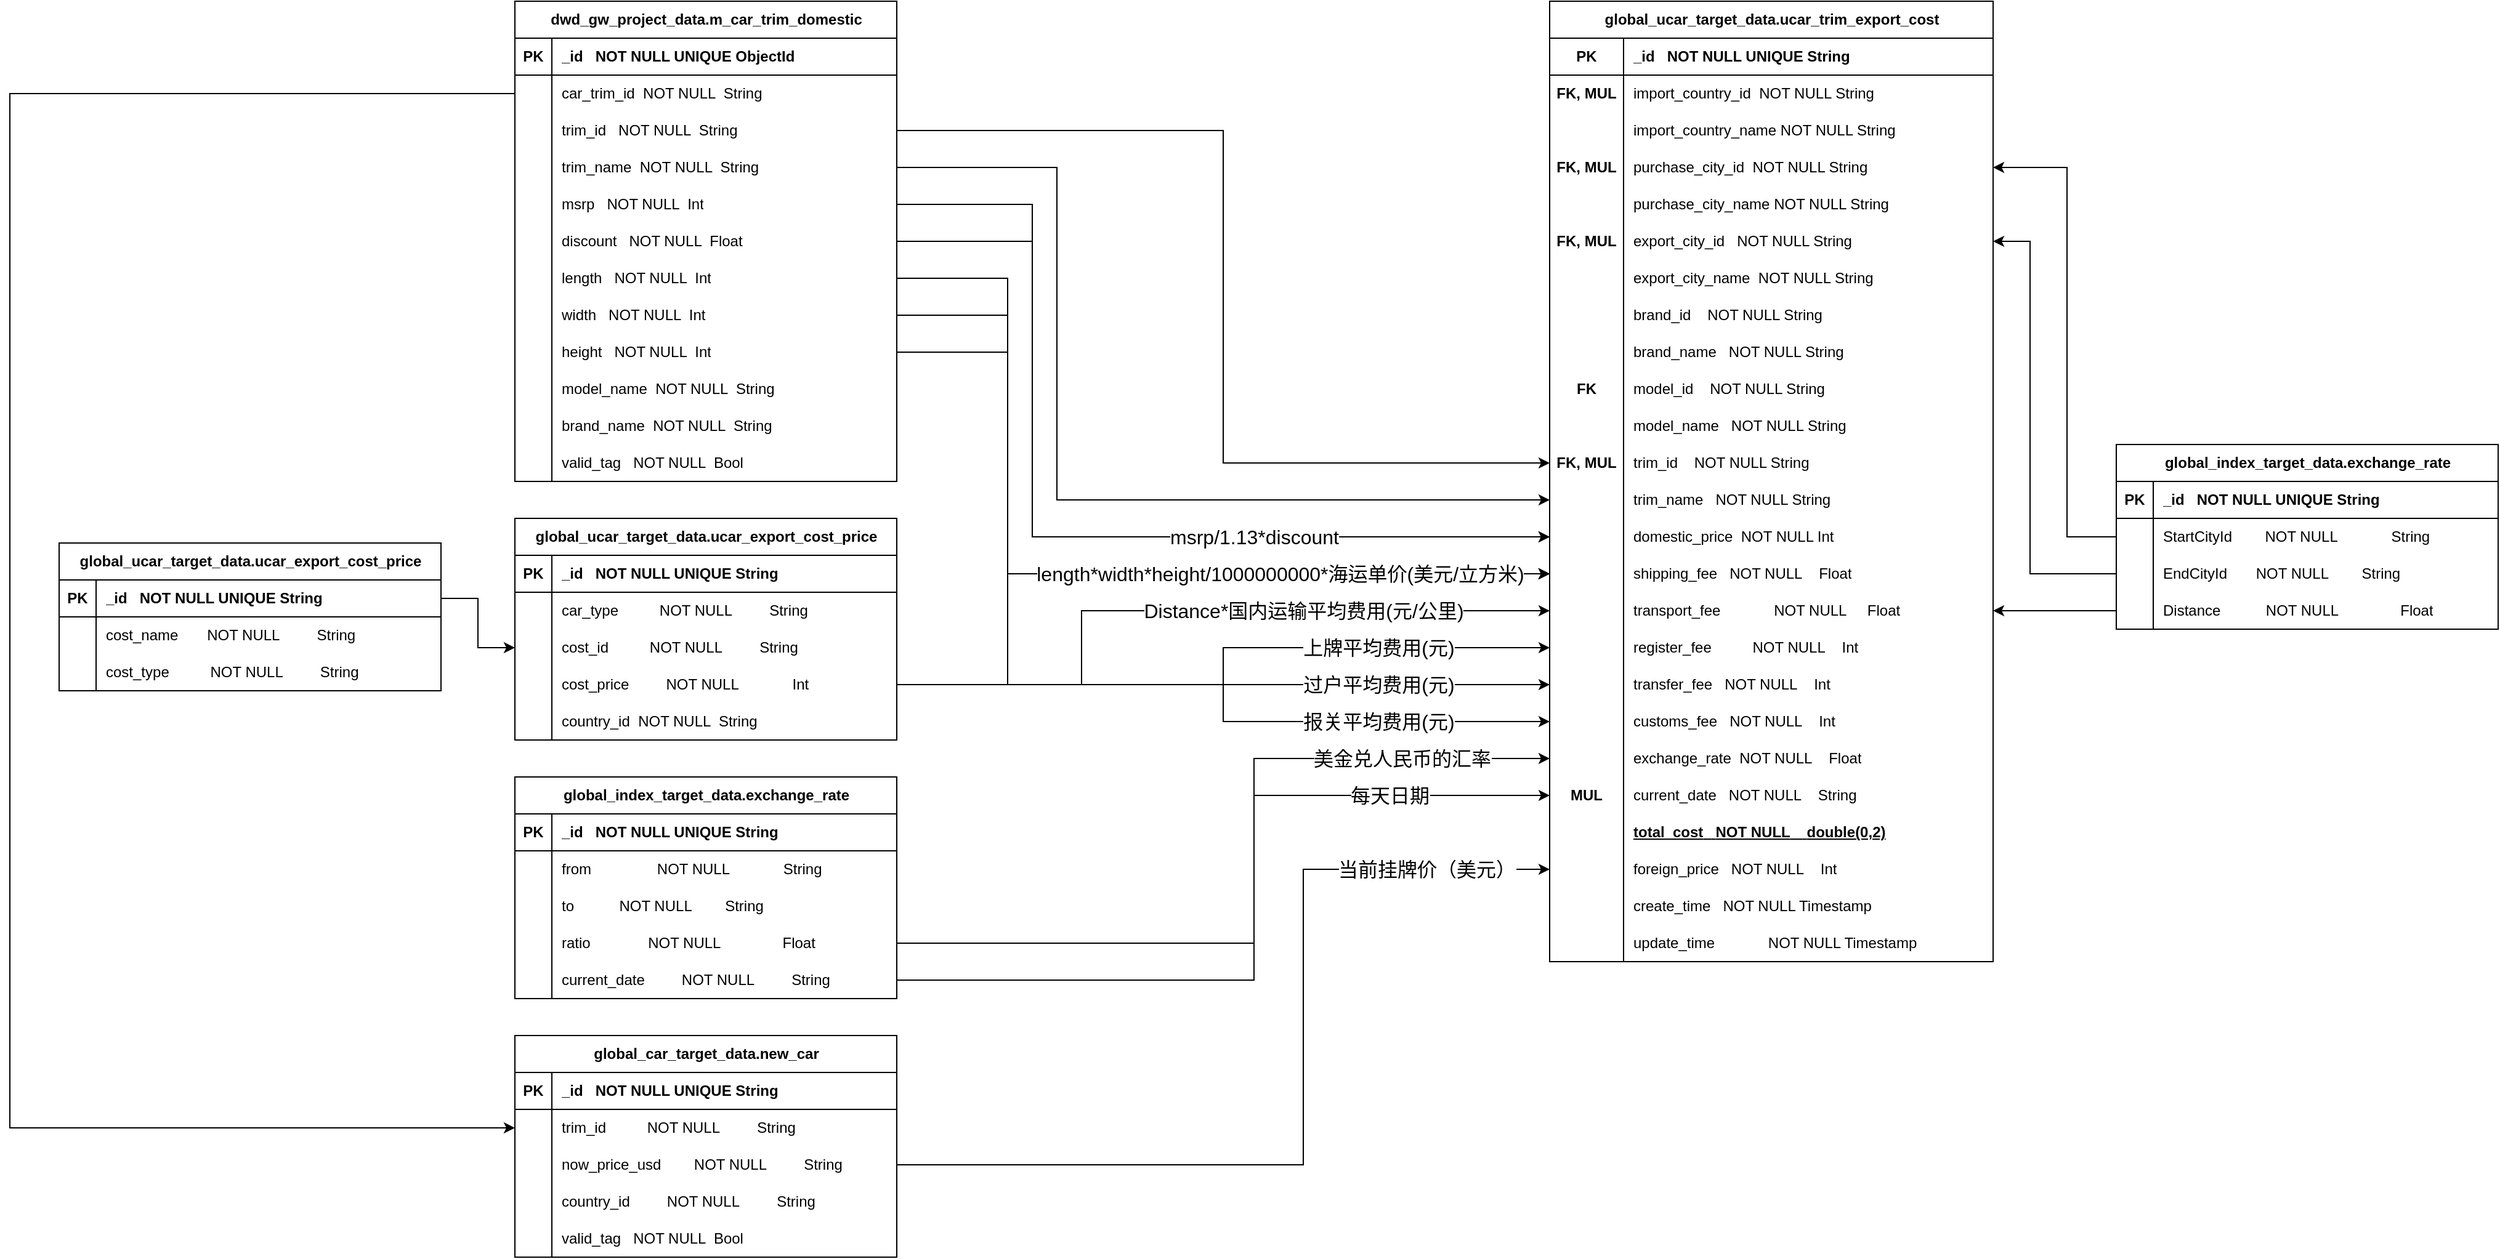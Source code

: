 <mxfile version="21.3.2" type="github">
  <diagram name="第 1 页" id="I9g7NzYRAAUOMHc2zNAq">
    <mxGraphModel dx="1768" dy="511" grid="1" gridSize="10" guides="1" tooltips="1" connect="1" arrows="1" fold="1" page="1" pageScale="1" pageWidth="827" pageHeight="1169" math="0" shadow="0">
      <root>
        <mxCell id="0" />
        <mxCell id="1" parent="0" />
        <mxCell id="ni675cO9meFeCLo_8kgF-329" style="edgeStyle=orthogonalEdgeStyle;rounded=0;orthogonalLoop=1;jettySize=auto;html=1;exitX=1;exitY=0.5;exitDx=0;exitDy=0;entryX=0;entryY=0.5;entryDx=0;entryDy=0;" edge="1" parent="1" source="ni675cO9meFeCLo_8kgF-166" target="ni675cO9meFeCLo_8kgF-39">
          <mxGeometry relative="1" as="geometry">
            <Array as="points">
              <mxPoint x="30" y="235" />
              <mxPoint x="30" y="475" />
            </Array>
          </mxGeometry>
        </mxCell>
        <mxCell id="ni675cO9meFeCLo_8kgF-2" value="global_ucar_target_data.ucar_trim_export_cost" style="shape=table;startSize=30;container=1;collapsible=1;childLayout=tableLayout;fixedRows=1;rowLines=0;fontStyle=1;align=center;resizeLast=1;html=1;" vertex="1" parent="1">
          <mxGeometry x="450" y="40" width="360" height="780" as="geometry" />
        </mxCell>
        <mxCell id="ni675cO9meFeCLo_8kgF-3" value="" style="shape=tableRow;horizontal=0;startSize=0;swimlaneHead=0;swimlaneBody=0;fillColor=none;collapsible=0;dropTarget=0;points=[[0,0.5],[1,0.5]];portConstraint=eastwest;top=0;left=0;right=0;bottom=1;" vertex="1" parent="ni675cO9meFeCLo_8kgF-2">
          <mxGeometry y="30" width="360" height="30" as="geometry" />
        </mxCell>
        <mxCell id="ni675cO9meFeCLo_8kgF-4" value="PK" style="shape=partialRectangle;connectable=0;fillColor=none;top=0;left=0;bottom=0;right=0;fontStyle=1;overflow=hidden;whiteSpace=wrap;html=1;" vertex="1" parent="ni675cO9meFeCLo_8kgF-3">
          <mxGeometry width="60" height="30" as="geometry">
            <mxRectangle width="60" height="30" as="alternateBounds" />
          </mxGeometry>
        </mxCell>
        <mxCell id="ni675cO9meFeCLo_8kgF-5" value="_id&lt;span style=&quot;white-space: pre;&quot;&gt;	&lt;/span&gt;&lt;span style=&quot;white-space: pre;&quot;&gt;	&lt;/span&gt;&lt;span style=&quot;white-space: pre;&quot;&gt;	&lt;/span&gt;NOT NULL UNIQUE&lt;span style=&quot;white-space: pre;&quot;&gt;	&lt;/span&gt;String" style="shape=partialRectangle;connectable=0;fillColor=none;top=0;left=0;bottom=0;right=0;align=left;spacingLeft=6;fontStyle=1;overflow=hidden;whiteSpace=wrap;html=1;" vertex="1" parent="ni675cO9meFeCLo_8kgF-3">
          <mxGeometry x="60" width="300" height="30" as="geometry">
            <mxRectangle width="300" height="30" as="alternateBounds" />
          </mxGeometry>
        </mxCell>
        <mxCell id="ni675cO9meFeCLo_8kgF-6" value="" style="shape=tableRow;horizontal=0;startSize=0;swimlaneHead=0;swimlaneBody=0;fillColor=none;collapsible=0;dropTarget=0;points=[[0,0.5],[1,0.5]];portConstraint=eastwest;top=0;left=0;right=0;bottom=0;" vertex="1" parent="ni675cO9meFeCLo_8kgF-2">
          <mxGeometry y="60" width="360" height="30" as="geometry" />
        </mxCell>
        <mxCell id="ni675cO9meFeCLo_8kgF-7" value="FK, MUL" style="shape=partialRectangle;connectable=0;fillColor=none;top=0;left=0;bottom=0;right=0;editable=1;overflow=hidden;whiteSpace=wrap;html=1;fontStyle=1" vertex="1" parent="ni675cO9meFeCLo_8kgF-6">
          <mxGeometry width="60" height="30" as="geometry">
            <mxRectangle width="60" height="30" as="alternateBounds" />
          </mxGeometry>
        </mxCell>
        <mxCell id="ni675cO9meFeCLo_8kgF-8" value="import_country_id&lt;span style=&quot;white-space: pre;&quot;&gt;	&lt;span style=&quot;white-space: pre;&quot;&gt;	&lt;/span&gt;N&lt;/span&gt;OT NULL&lt;span style=&quot;white-space: pre;&quot;&gt;	&lt;/span&gt;String" style="shape=partialRectangle;connectable=0;fillColor=none;top=0;left=0;bottom=0;right=0;align=left;spacingLeft=6;overflow=hidden;whiteSpace=wrap;html=1;" vertex="1" parent="ni675cO9meFeCLo_8kgF-6">
          <mxGeometry x="60" width="300" height="30" as="geometry">
            <mxRectangle width="300" height="30" as="alternateBounds" />
          </mxGeometry>
        </mxCell>
        <mxCell id="ni675cO9meFeCLo_8kgF-9" value="" style="shape=tableRow;horizontal=0;startSize=0;swimlaneHead=0;swimlaneBody=0;fillColor=none;collapsible=0;dropTarget=0;points=[[0,0.5],[1,0.5]];portConstraint=eastwest;top=0;left=0;right=0;bottom=0;" vertex="1" parent="ni675cO9meFeCLo_8kgF-2">
          <mxGeometry y="90" width="360" height="30" as="geometry" />
        </mxCell>
        <mxCell id="ni675cO9meFeCLo_8kgF-10" value="" style="shape=partialRectangle;connectable=0;fillColor=none;top=0;left=0;bottom=0;right=0;editable=1;overflow=hidden;whiteSpace=wrap;html=1;" vertex="1" parent="ni675cO9meFeCLo_8kgF-9">
          <mxGeometry width="60" height="30" as="geometry">
            <mxRectangle width="60" height="30" as="alternateBounds" />
          </mxGeometry>
        </mxCell>
        <mxCell id="ni675cO9meFeCLo_8kgF-11" value="import_country_name&lt;span style=&quot;white-space: pre;&quot;&gt;	&lt;/span&gt;NOT NULL&lt;span style=&quot;white-space: pre;&quot;&gt;	&lt;/span&gt;String" style="shape=partialRectangle;connectable=0;fillColor=none;top=0;left=0;bottom=0;right=0;align=left;spacingLeft=6;overflow=hidden;whiteSpace=wrap;html=1;" vertex="1" parent="ni675cO9meFeCLo_8kgF-9">
          <mxGeometry x="60" width="300" height="30" as="geometry">
            <mxRectangle width="300" height="30" as="alternateBounds" />
          </mxGeometry>
        </mxCell>
        <mxCell id="ni675cO9meFeCLo_8kgF-12" value="" style="shape=tableRow;horizontal=0;startSize=0;swimlaneHead=0;swimlaneBody=0;fillColor=none;collapsible=0;dropTarget=0;points=[[0,0.5],[1,0.5]];portConstraint=eastwest;top=0;left=0;right=0;bottom=0;" vertex="1" parent="ni675cO9meFeCLo_8kgF-2">
          <mxGeometry y="120" width="360" height="30" as="geometry" />
        </mxCell>
        <mxCell id="ni675cO9meFeCLo_8kgF-13" value="FK, MUL" style="shape=partialRectangle;connectable=0;fillColor=none;top=0;left=0;bottom=0;right=0;editable=1;overflow=hidden;whiteSpace=wrap;html=1;fontStyle=1" vertex="1" parent="ni675cO9meFeCLo_8kgF-12">
          <mxGeometry width="60" height="30" as="geometry">
            <mxRectangle width="60" height="30" as="alternateBounds" />
          </mxGeometry>
        </mxCell>
        <mxCell id="ni675cO9meFeCLo_8kgF-14" value="purchase_city_id&lt;span style=&quot;white-space: pre;&quot;&gt;	&lt;/span&gt;&lt;span style=&quot;white-space: pre;&quot;&gt;	&lt;/span&gt;NOT NULL&lt;span style=&quot;white-space: pre;&quot;&gt;	&lt;/span&gt;String" style="shape=partialRectangle;connectable=0;fillColor=none;top=0;left=0;bottom=0;right=0;align=left;spacingLeft=6;overflow=hidden;whiteSpace=wrap;html=1;" vertex="1" parent="ni675cO9meFeCLo_8kgF-12">
          <mxGeometry x="60" width="300" height="30" as="geometry">
            <mxRectangle width="300" height="30" as="alternateBounds" />
          </mxGeometry>
        </mxCell>
        <mxCell id="ni675cO9meFeCLo_8kgF-18" value="" style="shape=tableRow;horizontal=0;startSize=0;swimlaneHead=0;swimlaneBody=0;fillColor=none;collapsible=0;dropTarget=0;points=[[0,0.5],[1,0.5]];portConstraint=eastwest;top=0;left=0;right=0;bottom=0;" vertex="1" parent="ni675cO9meFeCLo_8kgF-2">
          <mxGeometry y="150" width="360" height="30" as="geometry" />
        </mxCell>
        <mxCell id="ni675cO9meFeCLo_8kgF-19" value="" style="shape=partialRectangle;connectable=0;fillColor=none;top=0;left=0;bottom=0;right=0;editable=1;overflow=hidden;whiteSpace=wrap;html=1;" vertex="1" parent="ni675cO9meFeCLo_8kgF-18">
          <mxGeometry width="60" height="30" as="geometry">
            <mxRectangle width="60" height="30" as="alternateBounds" />
          </mxGeometry>
        </mxCell>
        <mxCell id="ni675cO9meFeCLo_8kgF-20" value="purchase_city_name&lt;span style=&quot;white-space: pre;&quot;&gt;	&lt;/span&gt;NOT NULL&lt;span style=&quot;white-space: pre;&quot;&gt;	&lt;/span&gt;String" style="shape=partialRectangle;connectable=0;fillColor=none;top=0;left=0;bottom=0;right=0;align=left;spacingLeft=6;overflow=hidden;whiteSpace=wrap;html=1;" vertex="1" parent="ni675cO9meFeCLo_8kgF-18">
          <mxGeometry x="60" width="300" height="30" as="geometry">
            <mxRectangle width="300" height="30" as="alternateBounds" />
          </mxGeometry>
        </mxCell>
        <mxCell id="ni675cO9meFeCLo_8kgF-21" value="" style="shape=tableRow;horizontal=0;startSize=0;swimlaneHead=0;swimlaneBody=0;fillColor=none;collapsible=0;dropTarget=0;points=[[0,0.5],[1,0.5]];portConstraint=eastwest;top=0;left=0;right=0;bottom=0;" vertex="1" parent="ni675cO9meFeCLo_8kgF-2">
          <mxGeometry y="180" width="360" height="30" as="geometry" />
        </mxCell>
        <mxCell id="ni675cO9meFeCLo_8kgF-22" value="FK, MUL" style="shape=partialRectangle;connectable=0;fillColor=none;top=0;left=0;bottom=0;right=0;editable=1;overflow=hidden;whiteSpace=wrap;html=1;fontStyle=1" vertex="1" parent="ni675cO9meFeCLo_8kgF-21">
          <mxGeometry width="60" height="30" as="geometry">
            <mxRectangle width="60" height="30" as="alternateBounds" />
          </mxGeometry>
        </mxCell>
        <mxCell id="ni675cO9meFeCLo_8kgF-23" value="export_city_id&lt;span style=&quot;white-space: pre;&quot;&gt;	&lt;/span&gt;&lt;span style=&quot;white-space: pre;&quot;&gt;	&lt;/span&gt;&lt;span style=&quot;white-space: pre;&quot;&gt;	&lt;/span&gt;NOT NULL&lt;span style=&quot;white-space: pre;&quot;&gt;	&lt;/span&gt;String" style="shape=partialRectangle;connectable=0;fillColor=none;top=0;left=0;bottom=0;right=0;align=left;spacingLeft=6;overflow=hidden;whiteSpace=wrap;html=1;" vertex="1" parent="ni675cO9meFeCLo_8kgF-21">
          <mxGeometry x="60" width="300" height="30" as="geometry">
            <mxRectangle width="300" height="30" as="alternateBounds" />
          </mxGeometry>
        </mxCell>
        <mxCell id="ni675cO9meFeCLo_8kgF-24" value="" style="shape=tableRow;horizontal=0;startSize=0;swimlaneHead=0;swimlaneBody=0;fillColor=none;collapsible=0;dropTarget=0;points=[[0,0.5],[1,0.5]];portConstraint=eastwest;top=0;left=0;right=0;bottom=0;" vertex="1" parent="ni675cO9meFeCLo_8kgF-2">
          <mxGeometry y="210" width="360" height="30" as="geometry" />
        </mxCell>
        <mxCell id="ni675cO9meFeCLo_8kgF-25" value="" style="shape=partialRectangle;connectable=0;fillColor=none;top=0;left=0;bottom=0;right=0;editable=1;overflow=hidden;whiteSpace=wrap;html=1;" vertex="1" parent="ni675cO9meFeCLo_8kgF-24">
          <mxGeometry width="60" height="30" as="geometry">
            <mxRectangle width="60" height="30" as="alternateBounds" />
          </mxGeometry>
        </mxCell>
        <mxCell id="ni675cO9meFeCLo_8kgF-26" value="export_city_name&lt;span style=&quot;white-space: pre;&quot;&gt;	&lt;/span&gt;&lt;span style=&quot;white-space: pre;&quot;&gt;	&lt;/span&gt;NOT NULL&lt;span style=&quot;white-space: pre;&quot;&gt;	&lt;/span&gt;String" style="shape=partialRectangle;connectable=0;fillColor=none;top=0;left=0;bottom=0;right=0;align=left;spacingLeft=6;overflow=hidden;whiteSpace=wrap;html=1;" vertex="1" parent="ni675cO9meFeCLo_8kgF-24">
          <mxGeometry x="60" width="300" height="30" as="geometry">
            <mxRectangle width="300" height="30" as="alternateBounds" />
          </mxGeometry>
        </mxCell>
        <mxCell id="ni675cO9meFeCLo_8kgF-227" value="" style="shape=tableRow;horizontal=0;startSize=0;swimlaneHead=0;swimlaneBody=0;fillColor=none;collapsible=0;dropTarget=0;points=[[0,0.5],[1,0.5]];portConstraint=eastwest;top=0;left=0;right=0;bottom=0;" vertex="1" parent="ni675cO9meFeCLo_8kgF-2">
          <mxGeometry y="240" width="360" height="30" as="geometry" />
        </mxCell>
        <mxCell id="ni675cO9meFeCLo_8kgF-228" value="" style="shape=partialRectangle;connectable=0;fillColor=none;top=0;left=0;bottom=0;right=0;editable=1;overflow=hidden;whiteSpace=wrap;html=1;" vertex="1" parent="ni675cO9meFeCLo_8kgF-227">
          <mxGeometry width="60" height="30" as="geometry">
            <mxRectangle width="60" height="30" as="alternateBounds" />
          </mxGeometry>
        </mxCell>
        <mxCell id="ni675cO9meFeCLo_8kgF-229" value="brand_id&lt;span style=&quot;white-space: pre;&quot;&gt;	&lt;/span&gt;&lt;span style=&quot;white-space: pre;&quot;&gt;	&lt;/span&gt;&lt;span style=&quot;white-space: pre;&quot;&gt;	&lt;/span&gt;&lt;span style=&quot;white-space: pre;&quot;&gt;	&lt;/span&gt;NOT NULL&lt;span style=&quot;white-space: pre;&quot;&gt;	&lt;/span&gt;String" style="shape=partialRectangle;connectable=0;fillColor=none;top=0;left=0;bottom=0;right=0;align=left;spacingLeft=6;overflow=hidden;whiteSpace=wrap;html=1;" vertex="1" parent="ni675cO9meFeCLo_8kgF-227">
          <mxGeometry x="60" width="300" height="30" as="geometry">
            <mxRectangle width="300" height="30" as="alternateBounds" />
          </mxGeometry>
        </mxCell>
        <mxCell id="ni675cO9meFeCLo_8kgF-230" value="" style="shape=tableRow;horizontal=0;startSize=0;swimlaneHead=0;swimlaneBody=0;fillColor=none;collapsible=0;dropTarget=0;points=[[0,0.5],[1,0.5]];portConstraint=eastwest;top=0;left=0;right=0;bottom=0;" vertex="1" parent="ni675cO9meFeCLo_8kgF-2">
          <mxGeometry y="270" width="360" height="30" as="geometry" />
        </mxCell>
        <mxCell id="ni675cO9meFeCLo_8kgF-231" value="" style="shape=partialRectangle;connectable=0;fillColor=none;top=0;left=0;bottom=0;right=0;editable=1;overflow=hidden;whiteSpace=wrap;html=1;" vertex="1" parent="ni675cO9meFeCLo_8kgF-230">
          <mxGeometry width="60" height="30" as="geometry">
            <mxRectangle width="60" height="30" as="alternateBounds" />
          </mxGeometry>
        </mxCell>
        <mxCell id="ni675cO9meFeCLo_8kgF-232" value="brand_name&lt;span style=&quot;white-space: pre;&quot;&gt;	&lt;/span&gt;&lt;span style=&quot;white-space: pre;&quot;&gt;	&lt;/span&gt;&lt;span style=&quot;white-space: pre;&quot;&gt;	&lt;/span&gt;NOT NULL&lt;span style=&quot;white-space: pre;&quot;&gt;	&lt;/span&gt;String" style="shape=partialRectangle;connectable=0;fillColor=none;top=0;left=0;bottom=0;right=0;align=left;spacingLeft=6;overflow=hidden;whiteSpace=wrap;html=1;" vertex="1" parent="ni675cO9meFeCLo_8kgF-230">
          <mxGeometry x="60" width="300" height="30" as="geometry">
            <mxRectangle width="300" height="30" as="alternateBounds" />
          </mxGeometry>
        </mxCell>
        <mxCell id="ni675cO9meFeCLo_8kgF-27" value="" style="shape=tableRow;horizontal=0;startSize=0;swimlaneHead=0;swimlaneBody=0;fillColor=none;collapsible=0;dropTarget=0;points=[[0,0.5],[1,0.5]];portConstraint=eastwest;top=0;left=0;right=0;bottom=0;" vertex="1" parent="ni675cO9meFeCLo_8kgF-2">
          <mxGeometry y="300" width="360" height="30" as="geometry" />
        </mxCell>
        <mxCell id="ni675cO9meFeCLo_8kgF-28" value="FK" style="shape=partialRectangle;connectable=0;fillColor=none;top=0;left=0;bottom=0;right=0;editable=1;overflow=hidden;whiteSpace=wrap;html=1;fontStyle=1" vertex="1" parent="ni675cO9meFeCLo_8kgF-27">
          <mxGeometry width="60" height="30" as="geometry">
            <mxRectangle width="60" height="30" as="alternateBounds" />
          </mxGeometry>
        </mxCell>
        <mxCell id="ni675cO9meFeCLo_8kgF-29" value="model_id&lt;span style=&quot;white-space: pre;&quot;&gt;	&lt;/span&gt;&lt;span style=&quot;white-space: pre;&quot;&gt;	&lt;/span&gt;&lt;span style=&quot;white-space: pre;&quot;&gt;	&lt;span style=&quot;white-space: pre;&quot;&gt;	&lt;/span&gt;&lt;/span&gt;NOT NULL&lt;span style=&quot;white-space: pre;&quot;&gt;	&lt;/span&gt;String" style="shape=partialRectangle;connectable=0;fillColor=none;top=0;left=0;bottom=0;right=0;align=left;spacingLeft=6;overflow=hidden;whiteSpace=wrap;html=1;" vertex="1" parent="ni675cO9meFeCLo_8kgF-27">
          <mxGeometry x="60" width="300" height="30" as="geometry">
            <mxRectangle width="300" height="30" as="alternateBounds" />
          </mxGeometry>
        </mxCell>
        <mxCell id="ni675cO9meFeCLo_8kgF-36" value="" style="shape=tableRow;horizontal=0;startSize=0;swimlaneHead=0;swimlaneBody=0;fillColor=none;collapsible=0;dropTarget=0;points=[[0,0.5],[1,0.5]];portConstraint=eastwest;top=0;left=0;right=0;bottom=0;" vertex="1" parent="ni675cO9meFeCLo_8kgF-2">
          <mxGeometry y="330" width="360" height="30" as="geometry" />
        </mxCell>
        <mxCell id="ni675cO9meFeCLo_8kgF-37" value="" style="shape=partialRectangle;connectable=0;fillColor=none;top=0;left=0;bottom=0;right=0;editable=1;overflow=hidden;whiteSpace=wrap;html=1;" vertex="1" parent="ni675cO9meFeCLo_8kgF-36">
          <mxGeometry width="60" height="30" as="geometry">
            <mxRectangle width="60" height="30" as="alternateBounds" />
          </mxGeometry>
        </mxCell>
        <mxCell id="ni675cO9meFeCLo_8kgF-38" value="model_name&lt;span style=&quot;white-space: pre;&quot;&gt;	&lt;/span&gt;&lt;span style=&quot;white-space: pre;&quot;&gt;	&lt;span style=&quot;white-space: pre;&quot;&gt;	&lt;/span&gt;&lt;/span&gt;NOT NULL&lt;span style=&quot;white-space: pre;&quot;&gt;	&lt;/span&gt;String" style="shape=partialRectangle;connectable=0;fillColor=none;top=0;left=0;bottom=0;right=0;align=left;spacingLeft=6;overflow=hidden;whiteSpace=wrap;html=1;" vertex="1" parent="ni675cO9meFeCLo_8kgF-36">
          <mxGeometry x="60" width="300" height="30" as="geometry">
            <mxRectangle width="300" height="30" as="alternateBounds" />
          </mxGeometry>
        </mxCell>
        <mxCell id="ni675cO9meFeCLo_8kgF-30" value="" style="shape=tableRow;horizontal=0;startSize=0;swimlaneHead=0;swimlaneBody=0;fillColor=none;collapsible=0;dropTarget=0;points=[[0,0.5],[1,0.5]];portConstraint=eastwest;top=0;left=0;right=0;bottom=0;" vertex="1" parent="ni675cO9meFeCLo_8kgF-2">
          <mxGeometry y="360" width="360" height="30" as="geometry" />
        </mxCell>
        <mxCell id="ni675cO9meFeCLo_8kgF-31" value="FK, MUL" style="shape=partialRectangle;connectable=0;fillColor=none;top=0;left=0;bottom=0;right=0;editable=1;overflow=hidden;whiteSpace=wrap;html=1;fontStyle=1" vertex="1" parent="ni675cO9meFeCLo_8kgF-30">
          <mxGeometry width="60" height="30" as="geometry">
            <mxRectangle width="60" height="30" as="alternateBounds" />
          </mxGeometry>
        </mxCell>
        <mxCell id="ni675cO9meFeCLo_8kgF-32" value="trim_id&lt;span style=&quot;white-space: pre;&quot;&gt;	&lt;/span&gt;&lt;span style=&quot;white-space: pre;&quot;&gt;	&lt;/span&gt;&lt;span style=&quot;white-space: pre;&quot;&gt;	&lt;span style=&quot;white-space: pre;&quot;&gt;	&lt;/span&gt;&lt;/span&gt;NOT NULL&lt;span style=&quot;white-space: pre;&quot;&gt;	&lt;/span&gt;String" style="shape=partialRectangle;connectable=0;fillColor=none;top=0;left=0;bottom=0;right=0;align=left;spacingLeft=6;overflow=hidden;whiteSpace=wrap;html=1;" vertex="1" parent="ni675cO9meFeCLo_8kgF-30">
          <mxGeometry x="60" width="300" height="30" as="geometry">
            <mxRectangle width="300" height="30" as="alternateBounds" />
          </mxGeometry>
        </mxCell>
        <mxCell id="ni675cO9meFeCLo_8kgF-33" value="" style="shape=tableRow;horizontal=0;startSize=0;swimlaneHead=0;swimlaneBody=0;fillColor=none;collapsible=0;dropTarget=0;points=[[0,0.5],[1,0.5]];portConstraint=eastwest;top=0;left=0;right=0;bottom=0;" vertex="1" parent="ni675cO9meFeCLo_8kgF-2">
          <mxGeometry y="390" width="360" height="30" as="geometry" />
        </mxCell>
        <mxCell id="ni675cO9meFeCLo_8kgF-34" value="" style="shape=partialRectangle;connectable=0;fillColor=none;top=0;left=0;bottom=0;right=0;editable=1;overflow=hidden;whiteSpace=wrap;html=1;" vertex="1" parent="ni675cO9meFeCLo_8kgF-33">
          <mxGeometry width="60" height="30" as="geometry">
            <mxRectangle width="60" height="30" as="alternateBounds" />
          </mxGeometry>
        </mxCell>
        <mxCell id="ni675cO9meFeCLo_8kgF-35" value="trim_name&lt;span style=&quot;white-space: pre;&quot;&gt;	&lt;/span&gt;&lt;span style=&quot;white-space: pre;&quot;&gt;	&lt;/span&gt;&lt;span style=&quot;white-space: pre;&quot;&gt;	&lt;/span&gt;NOT NULL&lt;span style=&quot;white-space: pre;&quot;&gt;	&lt;/span&gt;String" style="shape=partialRectangle;connectable=0;fillColor=none;top=0;left=0;bottom=0;right=0;align=left;spacingLeft=6;overflow=hidden;whiteSpace=wrap;html=1;" vertex="1" parent="ni675cO9meFeCLo_8kgF-33">
          <mxGeometry x="60" width="300" height="30" as="geometry">
            <mxRectangle width="300" height="30" as="alternateBounds" />
          </mxGeometry>
        </mxCell>
        <mxCell id="ni675cO9meFeCLo_8kgF-39" value="" style="shape=tableRow;horizontal=0;startSize=0;swimlaneHead=0;swimlaneBody=0;fillColor=none;collapsible=0;dropTarget=0;points=[[0,0.5],[1,0.5]];portConstraint=eastwest;top=0;left=0;right=0;bottom=0;" vertex="1" parent="ni675cO9meFeCLo_8kgF-2">
          <mxGeometry y="420" width="360" height="30" as="geometry" />
        </mxCell>
        <mxCell id="ni675cO9meFeCLo_8kgF-40" value="" style="shape=partialRectangle;connectable=0;fillColor=none;top=0;left=0;bottom=0;right=0;editable=1;overflow=hidden;whiteSpace=wrap;html=1;" vertex="1" parent="ni675cO9meFeCLo_8kgF-39">
          <mxGeometry width="60" height="30" as="geometry">
            <mxRectangle width="60" height="30" as="alternateBounds" />
          </mxGeometry>
        </mxCell>
        <mxCell id="ni675cO9meFeCLo_8kgF-41" value="domestic_price&lt;span style=&quot;white-space: pre;&quot;&gt;	&lt;/span&gt;&lt;span style=&quot;white-space: pre;&quot;&gt;	&lt;/span&gt;NOT NULL&lt;span style=&quot;white-space: pre;&quot;&gt;	&lt;/span&gt;Int" style="shape=partialRectangle;connectable=0;fillColor=none;top=0;left=0;bottom=0;right=0;align=left;spacingLeft=6;overflow=hidden;whiteSpace=wrap;html=1;" vertex="1" parent="ni675cO9meFeCLo_8kgF-39">
          <mxGeometry x="60" width="300" height="30" as="geometry">
            <mxRectangle width="300" height="30" as="alternateBounds" />
          </mxGeometry>
        </mxCell>
        <mxCell id="ni675cO9meFeCLo_8kgF-57" value="" style="shape=tableRow;horizontal=0;startSize=0;swimlaneHead=0;swimlaneBody=0;fillColor=none;collapsible=0;dropTarget=0;points=[[0,0.5],[1,0.5]];portConstraint=eastwest;top=0;left=0;right=0;bottom=0;" vertex="1" parent="ni675cO9meFeCLo_8kgF-2">
          <mxGeometry y="450" width="360" height="30" as="geometry" />
        </mxCell>
        <mxCell id="ni675cO9meFeCLo_8kgF-58" value="" style="shape=partialRectangle;connectable=0;fillColor=none;top=0;left=0;bottom=0;right=0;editable=1;overflow=hidden;whiteSpace=wrap;html=1;" vertex="1" parent="ni675cO9meFeCLo_8kgF-57">
          <mxGeometry width="60" height="30" as="geometry">
            <mxRectangle width="60" height="30" as="alternateBounds" />
          </mxGeometry>
        </mxCell>
        <mxCell id="ni675cO9meFeCLo_8kgF-59" value="shipping_fee&lt;span style=&quot;white-space: pre;&quot;&gt;	&lt;span style=&quot;white-space: pre;&quot;&gt;	&lt;/span&gt;&lt;/span&gt;&lt;span style=&quot;white-space: pre;&quot;&gt;	&lt;/span&gt;NOT NULL&lt;span style=&quot;&quot;&gt;&lt;span style=&quot;white-space: pre;&quot;&gt;&amp;nbsp;&amp;nbsp;&amp;nbsp;&lt;span style=&quot;white-space: pre;&quot;&gt;	&lt;/span&gt;Float&lt;/span&gt;&lt;/span&gt;" style="shape=partialRectangle;connectable=0;fillColor=none;top=0;left=0;bottom=0;right=0;align=left;spacingLeft=6;overflow=hidden;whiteSpace=wrap;html=1;" vertex="1" parent="ni675cO9meFeCLo_8kgF-57">
          <mxGeometry x="60" width="300" height="30" as="geometry">
            <mxRectangle width="300" height="30" as="alternateBounds" />
          </mxGeometry>
        </mxCell>
        <mxCell id="ni675cO9meFeCLo_8kgF-42" value="" style="shape=tableRow;horizontal=0;startSize=0;swimlaneHead=0;swimlaneBody=0;fillColor=none;collapsible=0;dropTarget=0;points=[[0,0.5],[1,0.5]];portConstraint=eastwest;top=0;left=0;right=0;bottom=0;" vertex="1" parent="ni675cO9meFeCLo_8kgF-2">
          <mxGeometry y="480" width="360" height="30" as="geometry" />
        </mxCell>
        <mxCell id="ni675cO9meFeCLo_8kgF-43" value="" style="shape=partialRectangle;connectable=0;fillColor=none;top=0;left=0;bottom=0;right=0;editable=1;overflow=hidden;whiteSpace=wrap;html=1;" vertex="1" parent="ni675cO9meFeCLo_8kgF-42">
          <mxGeometry width="60" height="30" as="geometry">
            <mxRectangle width="60" height="30" as="alternateBounds" />
          </mxGeometry>
        </mxCell>
        <mxCell id="ni675cO9meFeCLo_8kgF-44" value="transport_fee&lt;span style=&quot;&quot;&gt;&lt;span style=&quot;&quot;&gt;&amp;nbsp;&amp;nbsp;&amp;nbsp;&amp;nbsp;&lt;/span&gt;&lt;/span&gt;&lt;span style=&quot;&quot;&gt;&lt;span style=&quot;&quot;&gt;&amp;nbsp;&amp;nbsp;&amp;nbsp;&amp;nbsp;&lt;/span&gt;&lt;span style=&quot;&quot;&gt;&lt;span style=&quot;&quot;&gt;&amp;nbsp;&amp;nbsp;&amp;nbsp;&amp;nbsp;&lt;span style=&quot;white-space: pre;&quot;&gt;	&lt;/span&gt;&lt;/span&gt;&lt;/span&gt;&lt;/span&gt;NOT NULL&lt;span style=&quot;&quot;&gt;&lt;span style=&quot;&quot;&gt;&amp;nbsp;&amp;nbsp;&amp;nbsp;&amp;nbsp;&lt;span style=&quot;white-space: pre;&quot;&gt;	&lt;/span&gt;&lt;/span&gt;&lt;/span&gt;Float" style="shape=partialRectangle;connectable=0;fillColor=none;top=0;left=0;bottom=0;right=0;align=left;spacingLeft=6;overflow=hidden;whiteSpace=wrap;html=1;" vertex="1" parent="ni675cO9meFeCLo_8kgF-42">
          <mxGeometry x="60" width="300" height="30" as="geometry">
            <mxRectangle width="300" height="30" as="alternateBounds" />
          </mxGeometry>
        </mxCell>
        <mxCell id="ni675cO9meFeCLo_8kgF-45" value="" style="shape=tableRow;horizontal=0;startSize=0;swimlaneHead=0;swimlaneBody=0;fillColor=none;collapsible=0;dropTarget=0;points=[[0,0.5],[1,0.5]];portConstraint=eastwest;top=0;left=0;right=0;bottom=0;" vertex="1" parent="ni675cO9meFeCLo_8kgF-2">
          <mxGeometry y="510" width="360" height="30" as="geometry" />
        </mxCell>
        <mxCell id="ni675cO9meFeCLo_8kgF-46" value="" style="shape=partialRectangle;connectable=0;fillColor=none;top=0;left=0;bottom=0;right=0;editable=1;overflow=hidden;whiteSpace=wrap;html=1;" vertex="1" parent="ni675cO9meFeCLo_8kgF-45">
          <mxGeometry width="60" height="30" as="geometry">
            <mxRectangle width="60" height="30" as="alternateBounds" />
          </mxGeometry>
        </mxCell>
        <mxCell id="ni675cO9meFeCLo_8kgF-47" value="register_fee&lt;span style=&quot;white-space: pre;&quot;&gt;	&lt;/span&gt;&lt;span style=&quot;white-space: pre;&quot;&gt;	&lt;/span&gt;&lt;span style=&quot;&quot;&gt;&lt;span style=&quot;white-space: pre;&quot;&gt;&amp;nbsp;&amp;nbsp;&amp;nbsp;&amp;nbsp;&lt;/span&gt;&lt;/span&gt;&lt;span style=&quot;&quot;&gt;&lt;span style=&quot;white-space: pre;&quot;&gt;&amp;nbsp;&amp;nbsp;&amp;nbsp;&amp;nbsp;&lt;/span&gt;&lt;/span&gt;NOT NULL&lt;span style=&quot;&quot;&gt;&lt;span style=&quot;white-space: pre;&quot;&gt;&amp;nbsp;&amp;nbsp;&amp;nbsp;&lt;span style=&quot;white-space: pre;&quot;&gt;	&lt;/span&gt;&lt;/span&gt;&lt;/span&gt;Int" style="shape=partialRectangle;connectable=0;fillColor=none;top=0;left=0;bottom=0;right=0;align=left;spacingLeft=6;overflow=hidden;whiteSpace=wrap;html=1;" vertex="1" parent="ni675cO9meFeCLo_8kgF-45">
          <mxGeometry x="60" width="300" height="30" as="geometry">
            <mxRectangle width="300" height="30" as="alternateBounds" />
          </mxGeometry>
        </mxCell>
        <mxCell id="ni675cO9meFeCLo_8kgF-51" value="" style="shape=tableRow;horizontal=0;startSize=0;swimlaneHead=0;swimlaneBody=0;fillColor=none;collapsible=0;dropTarget=0;points=[[0,0.5],[1,0.5]];portConstraint=eastwest;top=0;left=0;right=0;bottom=0;" vertex="1" parent="ni675cO9meFeCLo_8kgF-2">
          <mxGeometry y="540" width="360" height="30" as="geometry" />
        </mxCell>
        <mxCell id="ni675cO9meFeCLo_8kgF-52" value="" style="shape=partialRectangle;connectable=0;fillColor=none;top=0;left=0;bottom=0;right=0;editable=1;overflow=hidden;whiteSpace=wrap;html=1;" vertex="1" parent="ni675cO9meFeCLo_8kgF-51">
          <mxGeometry width="60" height="30" as="geometry">
            <mxRectangle width="60" height="30" as="alternateBounds" />
          </mxGeometry>
        </mxCell>
        <mxCell id="ni675cO9meFeCLo_8kgF-53" value="transfer_fee&lt;span style=&quot;white-space: pre;&quot;&gt;	&lt;span style=&quot;white-space: pre;&quot;&gt;	&lt;/span&gt;&lt;/span&gt;&lt;span style=&quot;white-space: pre;&quot;&gt;	&lt;/span&gt;NOT NULL&lt;span style=&quot;&quot;&gt;&lt;span style=&quot;white-space: pre;&quot;&gt;&amp;nbsp;&amp;nbsp;&amp;nbsp;&lt;span style=&quot;white-space: pre;&quot;&gt;	&lt;/span&gt;&lt;/span&gt;&lt;/span&gt;Int" style="shape=partialRectangle;connectable=0;fillColor=none;top=0;left=0;bottom=0;right=0;align=left;spacingLeft=6;overflow=hidden;whiteSpace=wrap;html=1;" vertex="1" parent="ni675cO9meFeCLo_8kgF-51">
          <mxGeometry x="60" width="300" height="30" as="geometry">
            <mxRectangle width="300" height="30" as="alternateBounds" />
          </mxGeometry>
        </mxCell>
        <mxCell id="ni675cO9meFeCLo_8kgF-54" value="" style="shape=tableRow;horizontal=0;startSize=0;swimlaneHead=0;swimlaneBody=0;fillColor=none;collapsible=0;dropTarget=0;points=[[0,0.5],[1,0.5]];portConstraint=eastwest;top=0;left=0;right=0;bottom=0;" vertex="1" parent="ni675cO9meFeCLo_8kgF-2">
          <mxGeometry y="570" width="360" height="30" as="geometry" />
        </mxCell>
        <mxCell id="ni675cO9meFeCLo_8kgF-55" value="" style="shape=partialRectangle;connectable=0;fillColor=none;top=0;left=0;bottom=0;right=0;editable=1;overflow=hidden;whiteSpace=wrap;html=1;" vertex="1" parent="ni675cO9meFeCLo_8kgF-54">
          <mxGeometry width="60" height="30" as="geometry">
            <mxRectangle width="60" height="30" as="alternateBounds" />
          </mxGeometry>
        </mxCell>
        <mxCell id="ni675cO9meFeCLo_8kgF-56" value="customs_fee&lt;span style=&quot;white-space: pre;&quot;&gt;	&lt;span style=&quot;white-space: pre;&quot;&gt;	&lt;/span&gt;&lt;/span&gt;&lt;span style=&quot;white-space: pre;&quot;&gt;	&lt;/span&gt;NOT NULL&lt;span style=&quot;&quot;&gt;&lt;span style=&quot;white-space: pre;&quot;&gt;&amp;nbsp;&amp;nbsp;&amp;nbsp;&lt;span style=&quot;white-space: pre;&quot;&gt;	&lt;/span&gt;&lt;/span&gt;&lt;/span&gt;Int" style="shape=partialRectangle;connectable=0;fillColor=none;top=0;left=0;bottom=0;right=0;align=left;spacingLeft=6;overflow=hidden;whiteSpace=wrap;html=1;" vertex="1" parent="ni675cO9meFeCLo_8kgF-54">
          <mxGeometry x="60" width="300" height="30" as="geometry">
            <mxRectangle width="300" height="30" as="alternateBounds" />
          </mxGeometry>
        </mxCell>
        <mxCell id="ni675cO9meFeCLo_8kgF-63" value="" style="shape=tableRow;horizontal=0;startSize=0;swimlaneHead=0;swimlaneBody=0;fillColor=none;collapsible=0;dropTarget=0;points=[[0,0.5],[1,0.5]];portConstraint=eastwest;top=0;left=0;right=0;bottom=0;" vertex="1" parent="ni675cO9meFeCLo_8kgF-2">
          <mxGeometry y="600" width="360" height="30" as="geometry" />
        </mxCell>
        <mxCell id="ni675cO9meFeCLo_8kgF-64" value="" style="shape=partialRectangle;connectable=0;fillColor=none;top=0;left=0;bottom=0;right=0;editable=1;overflow=hidden;whiteSpace=wrap;html=1;" vertex="1" parent="ni675cO9meFeCLo_8kgF-63">
          <mxGeometry width="60" height="30" as="geometry">
            <mxRectangle width="60" height="30" as="alternateBounds" />
          </mxGeometry>
        </mxCell>
        <mxCell id="ni675cO9meFeCLo_8kgF-65" value="exchange_rate&lt;span style=&quot;white-space: pre;&quot;&gt;&lt;span style=&quot;white-space: pre;&quot;&gt;	&lt;/span&gt;&lt;/span&gt;&lt;span style=&quot;white-space: pre;&quot;&gt;	&lt;/span&gt;NOT NULL&lt;span style=&quot;&quot;&gt;&lt;span style=&quot;white-space: pre;&quot;&gt;&amp;nbsp;&amp;nbsp;&amp;nbsp;&lt;span style=&quot;white-space: pre;&quot;&gt;	&lt;/span&gt;Float&lt;/span&gt;&lt;/span&gt;" style="shape=partialRectangle;connectable=0;fillColor=none;top=0;left=0;bottom=0;right=0;align=left;spacingLeft=6;overflow=hidden;whiteSpace=wrap;html=1;" vertex="1" parent="ni675cO9meFeCLo_8kgF-63">
          <mxGeometry x="60" width="300" height="30" as="geometry">
            <mxRectangle width="300" height="30" as="alternateBounds" />
          </mxGeometry>
        </mxCell>
        <mxCell id="ni675cO9meFeCLo_8kgF-72" value="" style="shape=tableRow;horizontal=0;startSize=0;swimlaneHead=0;swimlaneBody=0;fillColor=none;collapsible=0;dropTarget=0;points=[[0,0.5],[1,0.5]];portConstraint=eastwest;top=0;left=0;right=0;bottom=0;" vertex="1" parent="ni675cO9meFeCLo_8kgF-2">
          <mxGeometry y="630" width="360" height="30" as="geometry" />
        </mxCell>
        <mxCell id="ni675cO9meFeCLo_8kgF-73" value="MUL" style="shape=partialRectangle;connectable=0;fillColor=none;top=0;left=0;bottom=0;right=0;editable=1;overflow=hidden;whiteSpace=wrap;html=1;fontStyle=1" vertex="1" parent="ni675cO9meFeCLo_8kgF-72">
          <mxGeometry width="60" height="30" as="geometry">
            <mxRectangle width="60" height="30" as="alternateBounds" />
          </mxGeometry>
        </mxCell>
        <mxCell id="ni675cO9meFeCLo_8kgF-74" value="current_date&lt;span style=&quot;white-space: pre;&quot;&gt;	&lt;/span&gt;&lt;span style=&quot;white-space: pre;&quot;&gt;&lt;span style=&quot;white-space: pre;&quot;&gt;	&lt;/span&gt;&lt;/span&gt;&lt;span style=&quot;white-space: pre;&quot;&gt;	&lt;/span&gt;NOT NULL&lt;span style=&quot;&quot;&gt;&lt;span style=&quot;white-space: pre;&quot;&gt;&amp;nbsp;&amp;nbsp;&amp;nbsp;&lt;span style=&quot;white-space: pre;&quot;&gt;	&lt;/span&gt;String&lt;/span&gt;&lt;/span&gt;" style="shape=partialRectangle;connectable=0;fillColor=none;top=0;left=0;bottom=0;right=0;align=left;spacingLeft=6;overflow=hidden;whiteSpace=wrap;html=1;" vertex="1" parent="ni675cO9meFeCLo_8kgF-72">
          <mxGeometry x="60" width="300" height="30" as="geometry">
            <mxRectangle width="300" height="30" as="alternateBounds" />
          </mxGeometry>
        </mxCell>
        <mxCell id="ni675cO9meFeCLo_8kgF-66" value="" style="shape=tableRow;horizontal=0;startSize=0;swimlaneHead=0;swimlaneBody=0;fillColor=none;collapsible=0;dropTarget=0;points=[[0,0.5],[1,0.5]];portConstraint=eastwest;top=0;left=0;right=0;bottom=0;" vertex="1" parent="ni675cO9meFeCLo_8kgF-2">
          <mxGeometry y="660" width="360" height="30" as="geometry" />
        </mxCell>
        <mxCell id="ni675cO9meFeCLo_8kgF-67" value="" style="shape=partialRectangle;connectable=0;fillColor=none;top=0;left=0;bottom=0;right=0;editable=1;overflow=hidden;whiteSpace=wrap;html=1;" vertex="1" parent="ni675cO9meFeCLo_8kgF-66">
          <mxGeometry width="60" height="30" as="geometry">
            <mxRectangle width="60" height="30" as="alternateBounds" />
          </mxGeometry>
        </mxCell>
        <mxCell id="ni675cO9meFeCLo_8kgF-68" value="total_cost&lt;span style=&quot;white-space: pre;&quot;&gt;	&lt;/span&gt;&lt;span style=&quot;white-space: pre;&quot;&gt;	&lt;/span&gt;&lt;span style=&quot;white-space: pre;&quot;&gt;&lt;span style=&quot;white-space: pre;&quot;&gt;	&lt;/span&gt;&lt;/span&gt;NOT NULL&lt;span style=&quot;&quot;&gt;&lt;span style=&quot;white-space: pre;&quot;&gt;&amp;nbsp;&amp;nbsp;&amp;nbsp;&lt;span style=&quot;white-space: pre;&quot;&gt;	&lt;/span&gt;double(0,2)&lt;/span&gt;&lt;/span&gt;" style="shape=partialRectangle;connectable=0;fillColor=none;top=0;left=0;bottom=0;right=0;align=left;spacingLeft=6;overflow=hidden;whiteSpace=wrap;html=1;fontStyle=5" vertex="1" parent="ni675cO9meFeCLo_8kgF-66">
          <mxGeometry x="60" width="300" height="30" as="geometry">
            <mxRectangle width="300" height="30" as="alternateBounds" />
          </mxGeometry>
        </mxCell>
        <mxCell id="ni675cO9meFeCLo_8kgF-69" value="" style="shape=tableRow;horizontal=0;startSize=0;swimlaneHead=0;swimlaneBody=0;fillColor=none;collapsible=0;dropTarget=0;points=[[0,0.5],[1,0.5]];portConstraint=eastwest;top=0;left=0;right=0;bottom=0;" vertex="1" parent="ni675cO9meFeCLo_8kgF-2">
          <mxGeometry y="690" width="360" height="30" as="geometry" />
        </mxCell>
        <mxCell id="ni675cO9meFeCLo_8kgF-70" value="" style="shape=partialRectangle;connectable=0;fillColor=none;top=0;left=0;bottom=0;right=0;editable=1;overflow=hidden;whiteSpace=wrap;html=1;" vertex="1" parent="ni675cO9meFeCLo_8kgF-69">
          <mxGeometry width="60" height="30" as="geometry">
            <mxRectangle width="60" height="30" as="alternateBounds" />
          </mxGeometry>
        </mxCell>
        <mxCell id="ni675cO9meFeCLo_8kgF-71" value="foreign_price&lt;span style=&quot;white-space: pre;&quot;&gt;	&lt;/span&gt;&lt;span style=&quot;white-space: pre;&quot;&gt;&lt;span style=&quot;white-space: pre;&quot;&gt;	&lt;/span&gt;&lt;/span&gt;&lt;span style=&quot;white-space: pre;&quot;&gt;	&lt;/span&gt;NOT NULL&lt;span style=&quot;&quot;&gt;&lt;span style=&quot;white-space: pre;&quot;&gt;&amp;nbsp;&amp;nbsp;&amp;nbsp;&lt;span style=&quot;white-space: pre;&quot;&gt;	&lt;/span&gt;&lt;/span&gt;&lt;/span&gt;Int" style="shape=partialRectangle;connectable=0;fillColor=none;top=0;left=0;bottom=0;right=0;align=left;spacingLeft=6;overflow=hidden;whiteSpace=wrap;html=1;" vertex="1" parent="ni675cO9meFeCLo_8kgF-69">
          <mxGeometry x="60" width="300" height="30" as="geometry">
            <mxRectangle width="300" height="30" as="alternateBounds" />
          </mxGeometry>
        </mxCell>
        <mxCell id="ni675cO9meFeCLo_8kgF-75" value="" style="shape=tableRow;horizontal=0;startSize=0;swimlaneHead=0;swimlaneBody=0;fillColor=none;collapsible=0;dropTarget=0;points=[[0,0.5],[1,0.5]];portConstraint=eastwest;top=0;left=0;right=0;bottom=0;" vertex="1" parent="ni675cO9meFeCLo_8kgF-2">
          <mxGeometry y="720" width="360" height="30" as="geometry" />
        </mxCell>
        <mxCell id="ni675cO9meFeCLo_8kgF-76" value="" style="shape=partialRectangle;connectable=0;fillColor=none;top=0;left=0;bottom=0;right=0;editable=1;overflow=hidden;whiteSpace=wrap;html=1;" vertex="1" parent="ni675cO9meFeCLo_8kgF-75">
          <mxGeometry width="60" height="30" as="geometry">
            <mxRectangle width="60" height="30" as="alternateBounds" />
          </mxGeometry>
        </mxCell>
        <mxCell id="ni675cO9meFeCLo_8kgF-77" value="create_time&lt;span style=&quot;white-space: pre;&quot;&gt;	&lt;/span&gt;&lt;span style=&quot;white-space: pre;&quot;&gt;&lt;span style=&quot;white-space: pre;&quot;&gt;	&lt;/span&gt;&lt;/span&gt;&lt;span style=&quot;white-space: pre;&quot;&gt;	&lt;/span&gt;NOT NULL&lt;span style=&quot;white-space: pre;&quot;&gt;	&lt;/span&gt;&lt;span style=&quot;&quot;&gt;&lt;span style=&quot;white-space: pre;&quot;&gt;Timestamp&lt;/span&gt;&lt;/span&gt;" style="shape=partialRectangle;connectable=0;fillColor=none;top=0;left=0;bottom=0;right=0;align=left;spacingLeft=6;overflow=hidden;whiteSpace=wrap;html=1;" vertex="1" parent="ni675cO9meFeCLo_8kgF-75">
          <mxGeometry x="60" width="300" height="30" as="geometry">
            <mxRectangle width="300" height="30" as="alternateBounds" />
          </mxGeometry>
        </mxCell>
        <mxCell id="ni675cO9meFeCLo_8kgF-78" value="" style="shape=tableRow;horizontal=0;startSize=0;swimlaneHead=0;swimlaneBody=0;fillColor=none;collapsible=0;dropTarget=0;points=[[0,0.5],[1,0.5]];portConstraint=eastwest;top=0;left=0;right=0;bottom=0;" vertex="1" parent="ni675cO9meFeCLo_8kgF-2">
          <mxGeometry y="750" width="360" height="30" as="geometry" />
        </mxCell>
        <mxCell id="ni675cO9meFeCLo_8kgF-79" value="" style="shape=partialRectangle;connectable=0;fillColor=none;top=0;left=0;bottom=0;right=0;editable=1;overflow=hidden;whiteSpace=wrap;html=1;" vertex="1" parent="ni675cO9meFeCLo_8kgF-78">
          <mxGeometry width="60" height="30" as="geometry">
            <mxRectangle width="60" height="30" as="alternateBounds" />
          </mxGeometry>
        </mxCell>
        <mxCell id="ni675cO9meFeCLo_8kgF-80" value="update_time&lt;span style=&quot;&quot;&gt;&lt;span style=&quot;white-space: pre;&quot;&gt;&amp;nbsp;&amp;nbsp;&amp;nbsp;&amp;nbsp;&lt;/span&gt;&lt;/span&gt;&lt;span style=&quot;&quot;&gt;&lt;span style=&quot;&quot;&gt;&lt;span style=&quot;white-space: pre;&quot;&gt;&amp;nbsp;&amp;nbsp;&amp;nbsp;&amp;nbsp;&lt;/span&gt;&lt;/span&gt;&lt;/span&gt;&lt;span style=&quot;&quot;&gt;&lt;span style=&quot;white-space: pre;&quot;&gt;&amp;nbsp;&amp;nbsp;&amp;nbsp;&amp;nbsp;&lt;span style=&quot;white-space: pre;&quot;&gt;	&lt;/span&gt;&lt;/span&gt;&lt;/span&gt;NOT NULL&lt;span style=&quot;white-space: pre;&quot;&gt;	&lt;/span&gt;Timestamp" style="shape=partialRectangle;connectable=0;fillColor=none;top=0;left=0;bottom=0;right=0;align=left;spacingLeft=6;overflow=hidden;whiteSpace=wrap;html=1;" vertex="1" parent="ni675cO9meFeCLo_8kgF-78">
          <mxGeometry x="60" width="300" height="30" as="geometry">
            <mxRectangle width="300" height="30" as="alternateBounds" />
          </mxGeometry>
        </mxCell>
        <mxCell id="ni675cO9meFeCLo_8kgF-150" value="dwd_gw_project_data.m_car_trim_domestic" style="shape=table;startSize=30;container=1;collapsible=1;childLayout=tableLayout;fixedRows=1;rowLines=0;fontStyle=1;align=center;resizeLast=1;html=1;" vertex="1" parent="1">
          <mxGeometry x="-390" y="40" width="310" height="390" as="geometry" />
        </mxCell>
        <mxCell id="ni675cO9meFeCLo_8kgF-151" value="" style="shape=tableRow;horizontal=0;startSize=0;swimlaneHead=0;swimlaneBody=0;fillColor=none;collapsible=0;dropTarget=0;points=[[0,0.5],[1,0.5]];portConstraint=eastwest;top=0;left=0;right=0;bottom=1;" vertex="1" parent="ni675cO9meFeCLo_8kgF-150">
          <mxGeometry y="30" width="310" height="30" as="geometry" />
        </mxCell>
        <mxCell id="ni675cO9meFeCLo_8kgF-152" value="PK" style="shape=partialRectangle;connectable=0;fillColor=none;top=0;left=0;bottom=0;right=0;fontStyle=1;overflow=hidden;whiteSpace=wrap;html=1;" vertex="1" parent="ni675cO9meFeCLo_8kgF-151">
          <mxGeometry width="30" height="30" as="geometry">
            <mxRectangle width="30" height="30" as="alternateBounds" />
          </mxGeometry>
        </mxCell>
        <mxCell id="ni675cO9meFeCLo_8kgF-153" value="_id&lt;span style=&quot;white-space: pre;&quot;&gt;	&lt;/span&gt;&lt;span style=&quot;white-space: pre;&quot;&gt;	&lt;/span&gt;&lt;span style=&quot;white-space: pre;&quot;&gt;	&lt;/span&gt;NOT NULL UNIQUE&lt;span style=&quot;white-space: pre;&quot;&gt;	&lt;/span&gt;ObjectId" style="shape=partialRectangle;connectable=0;fillColor=none;top=0;left=0;bottom=0;right=0;align=left;spacingLeft=6;fontStyle=1;overflow=hidden;whiteSpace=wrap;html=1;" vertex="1" parent="ni675cO9meFeCLo_8kgF-151">
          <mxGeometry x="30" width="280" height="30" as="geometry">
            <mxRectangle width="280" height="30" as="alternateBounds" />
          </mxGeometry>
        </mxCell>
        <mxCell id="ni675cO9meFeCLo_8kgF-154" value="" style="shape=tableRow;horizontal=0;startSize=0;swimlaneHead=0;swimlaneBody=0;fillColor=none;collapsible=0;dropTarget=0;points=[[0,0.5],[1,0.5]];portConstraint=eastwest;top=0;left=0;right=0;bottom=0;" vertex="1" parent="ni675cO9meFeCLo_8kgF-150">
          <mxGeometry y="60" width="310" height="30" as="geometry" />
        </mxCell>
        <mxCell id="ni675cO9meFeCLo_8kgF-155" value="" style="shape=partialRectangle;connectable=0;fillColor=none;top=0;left=0;bottom=0;right=0;editable=1;overflow=hidden;whiteSpace=wrap;html=1;" vertex="1" parent="ni675cO9meFeCLo_8kgF-154">
          <mxGeometry width="30" height="30" as="geometry">
            <mxRectangle width="30" height="30" as="alternateBounds" />
          </mxGeometry>
        </mxCell>
        <mxCell id="ni675cO9meFeCLo_8kgF-156" value="car_trim_id&lt;span style=&quot;white-space: pre;&quot;&gt;	&lt;/span&gt;&lt;span style=&quot;white-space: pre;&quot;&gt;	&lt;/span&gt;NOT NULL&lt;span style=&quot;white-space: pre;&quot;&gt;	&lt;/span&gt;&lt;span style=&quot;white-space: pre;&quot;&gt;	&lt;/span&gt;String" style="shape=partialRectangle;connectable=0;fillColor=none;top=0;left=0;bottom=0;right=0;align=left;spacingLeft=6;overflow=hidden;whiteSpace=wrap;html=1;" vertex="1" parent="ni675cO9meFeCLo_8kgF-154">
          <mxGeometry x="30" width="280" height="30" as="geometry">
            <mxRectangle width="280" height="30" as="alternateBounds" />
          </mxGeometry>
        </mxCell>
        <mxCell id="ni675cO9meFeCLo_8kgF-157" value="" style="shape=tableRow;horizontal=0;startSize=0;swimlaneHead=0;swimlaneBody=0;fillColor=none;collapsible=0;dropTarget=0;points=[[0,0.5],[1,0.5]];portConstraint=eastwest;top=0;left=0;right=0;bottom=0;" vertex="1" parent="ni675cO9meFeCLo_8kgF-150">
          <mxGeometry y="90" width="310" height="30" as="geometry" />
        </mxCell>
        <mxCell id="ni675cO9meFeCLo_8kgF-158" value="" style="shape=partialRectangle;connectable=0;fillColor=none;top=0;left=0;bottom=0;right=0;editable=1;overflow=hidden;whiteSpace=wrap;html=1;" vertex="1" parent="ni675cO9meFeCLo_8kgF-157">
          <mxGeometry width="30" height="30" as="geometry">
            <mxRectangle width="30" height="30" as="alternateBounds" />
          </mxGeometry>
        </mxCell>
        <mxCell id="ni675cO9meFeCLo_8kgF-159" value="trim_id&lt;span style=&quot;white-space: pre;&quot;&gt;	&lt;/span&gt;&lt;span style=&quot;white-space: pre;&quot;&gt;	&lt;/span&gt;&lt;span style=&quot;white-space: pre;&quot;&gt;	&lt;/span&gt;NOT NULL&lt;span style=&quot;white-space: pre;&quot;&gt;	&lt;/span&gt;&lt;span style=&quot;white-space: pre;&quot;&gt;	&lt;/span&gt;String" style="shape=partialRectangle;connectable=0;fillColor=none;top=0;left=0;bottom=0;right=0;align=left;spacingLeft=6;overflow=hidden;whiteSpace=wrap;html=1;" vertex="1" parent="ni675cO9meFeCLo_8kgF-157">
          <mxGeometry x="30" width="280" height="30" as="geometry">
            <mxRectangle width="280" height="30" as="alternateBounds" />
          </mxGeometry>
        </mxCell>
        <mxCell id="ni675cO9meFeCLo_8kgF-160" value="" style="shape=tableRow;horizontal=0;startSize=0;swimlaneHead=0;swimlaneBody=0;fillColor=none;collapsible=0;dropTarget=0;points=[[0,0.5],[1,0.5]];portConstraint=eastwest;top=0;left=0;right=0;bottom=0;" vertex="1" parent="ni675cO9meFeCLo_8kgF-150">
          <mxGeometry y="120" width="310" height="30" as="geometry" />
        </mxCell>
        <mxCell id="ni675cO9meFeCLo_8kgF-161" value="" style="shape=partialRectangle;connectable=0;fillColor=none;top=0;left=0;bottom=0;right=0;editable=1;overflow=hidden;whiteSpace=wrap;html=1;" vertex="1" parent="ni675cO9meFeCLo_8kgF-160">
          <mxGeometry width="30" height="30" as="geometry">
            <mxRectangle width="30" height="30" as="alternateBounds" />
          </mxGeometry>
        </mxCell>
        <mxCell id="ni675cO9meFeCLo_8kgF-162" value="trim_name&lt;span style=&quot;white-space: pre;&quot;&gt;	&lt;/span&gt;&lt;span style=&quot;white-space: pre;&quot;&gt;	&lt;/span&gt;NOT NULL&lt;span style=&quot;white-space: pre;&quot;&gt;	&lt;/span&gt;&lt;span style=&quot;white-space: pre;&quot;&gt;	&lt;/span&gt;String" style="shape=partialRectangle;connectable=0;fillColor=none;top=0;left=0;bottom=0;right=0;align=left;spacingLeft=6;overflow=hidden;whiteSpace=wrap;html=1;" vertex="1" parent="ni675cO9meFeCLo_8kgF-160">
          <mxGeometry x="30" width="280" height="30" as="geometry">
            <mxRectangle width="280" height="30" as="alternateBounds" />
          </mxGeometry>
        </mxCell>
        <mxCell id="ni675cO9meFeCLo_8kgF-163" value="" style="shape=tableRow;horizontal=0;startSize=0;swimlaneHead=0;swimlaneBody=0;fillColor=none;collapsible=0;dropTarget=0;points=[[0,0.5],[1,0.5]];portConstraint=eastwest;top=0;left=0;right=0;bottom=0;" vertex="1" parent="ni675cO9meFeCLo_8kgF-150">
          <mxGeometry y="150" width="310" height="30" as="geometry" />
        </mxCell>
        <mxCell id="ni675cO9meFeCLo_8kgF-164" value="" style="shape=partialRectangle;connectable=0;fillColor=none;top=0;left=0;bottom=0;right=0;editable=1;overflow=hidden;whiteSpace=wrap;html=1;" vertex="1" parent="ni675cO9meFeCLo_8kgF-163">
          <mxGeometry width="30" height="30" as="geometry">
            <mxRectangle width="30" height="30" as="alternateBounds" />
          </mxGeometry>
        </mxCell>
        <mxCell id="ni675cO9meFeCLo_8kgF-165" value="msrp&lt;span style=&quot;white-space: pre;&quot;&gt;	&lt;/span&gt;&lt;span style=&quot;white-space: pre;&quot;&gt;	&lt;/span&gt;&lt;span style=&quot;white-space: pre;&quot;&gt;	&lt;/span&gt;NOT NULL&lt;span style=&quot;white-space: pre;&quot;&gt;	&lt;/span&gt;&lt;span style=&quot;white-space: pre;&quot;&gt;	&lt;/span&gt;Int" style="shape=partialRectangle;connectable=0;fillColor=none;top=0;left=0;bottom=0;right=0;align=left;spacingLeft=6;overflow=hidden;whiteSpace=wrap;html=1;" vertex="1" parent="ni675cO9meFeCLo_8kgF-163">
          <mxGeometry x="30" width="280" height="30" as="geometry">
            <mxRectangle width="280" height="30" as="alternateBounds" />
          </mxGeometry>
        </mxCell>
        <mxCell id="ni675cO9meFeCLo_8kgF-166" value="" style="shape=tableRow;horizontal=0;startSize=0;swimlaneHead=0;swimlaneBody=0;fillColor=none;collapsible=0;dropTarget=0;points=[[0,0.5],[1,0.5]];portConstraint=eastwest;top=0;left=0;right=0;bottom=0;" vertex="1" parent="ni675cO9meFeCLo_8kgF-150">
          <mxGeometry y="180" width="310" height="30" as="geometry" />
        </mxCell>
        <mxCell id="ni675cO9meFeCLo_8kgF-167" value="" style="shape=partialRectangle;connectable=0;fillColor=none;top=0;left=0;bottom=0;right=0;editable=1;overflow=hidden;whiteSpace=wrap;html=1;" vertex="1" parent="ni675cO9meFeCLo_8kgF-166">
          <mxGeometry width="30" height="30" as="geometry">
            <mxRectangle width="30" height="30" as="alternateBounds" />
          </mxGeometry>
        </mxCell>
        <mxCell id="ni675cO9meFeCLo_8kgF-168" value="discount&lt;span style=&quot;white-space: pre;&quot;&gt;	&lt;/span&gt;&lt;span style=&quot;white-space: pre;&quot;&gt;	&lt;/span&gt;&lt;span style=&quot;white-space: pre;&quot;&gt;	&lt;/span&gt;NOT NULL&lt;span style=&quot;white-space: pre;&quot;&gt;	&lt;/span&gt;&lt;span style=&quot;white-space: pre;&quot;&gt;	&lt;/span&gt;Float" style="shape=partialRectangle;connectable=0;fillColor=none;top=0;left=0;bottom=0;right=0;align=left;spacingLeft=6;overflow=hidden;whiteSpace=wrap;html=1;" vertex="1" parent="ni675cO9meFeCLo_8kgF-166">
          <mxGeometry x="30" width="280" height="30" as="geometry">
            <mxRectangle width="280" height="30" as="alternateBounds" />
          </mxGeometry>
        </mxCell>
        <mxCell id="ni675cO9meFeCLo_8kgF-169" value="" style="shape=tableRow;horizontal=0;startSize=0;swimlaneHead=0;swimlaneBody=0;fillColor=none;collapsible=0;dropTarget=0;points=[[0,0.5],[1,0.5]];portConstraint=eastwest;top=0;left=0;right=0;bottom=0;" vertex="1" parent="ni675cO9meFeCLo_8kgF-150">
          <mxGeometry y="210" width="310" height="30" as="geometry" />
        </mxCell>
        <mxCell id="ni675cO9meFeCLo_8kgF-170" value="" style="shape=partialRectangle;connectable=0;fillColor=none;top=0;left=0;bottom=0;right=0;editable=1;overflow=hidden;whiteSpace=wrap;html=1;" vertex="1" parent="ni675cO9meFeCLo_8kgF-169">
          <mxGeometry width="30" height="30" as="geometry">
            <mxRectangle width="30" height="30" as="alternateBounds" />
          </mxGeometry>
        </mxCell>
        <mxCell id="ni675cO9meFeCLo_8kgF-171" value="length&lt;span style=&quot;white-space: pre;&quot;&gt;	&lt;/span&gt;&lt;span style=&quot;white-space: pre;&quot;&gt;	&lt;/span&gt;&lt;span style=&quot;white-space: pre;&quot;&gt;	&lt;/span&gt;NOT NULL&lt;span style=&quot;white-space: pre;&quot;&gt;	&lt;/span&gt;&lt;span style=&quot;white-space: pre;&quot;&gt;	&lt;/span&gt;Int" style="shape=partialRectangle;connectable=0;fillColor=none;top=0;left=0;bottom=0;right=0;align=left;spacingLeft=6;overflow=hidden;whiteSpace=wrap;html=1;" vertex="1" parent="ni675cO9meFeCLo_8kgF-169">
          <mxGeometry x="30" width="280" height="30" as="geometry">
            <mxRectangle width="280" height="30" as="alternateBounds" />
          </mxGeometry>
        </mxCell>
        <mxCell id="ni675cO9meFeCLo_8kgF-172" value="" style="shape=tableRow;horizontal=0;startSize=0;swimlaneHead=0;swimlaneBody=0;fillColor=none;collapsible=0;dropTarget=0;points=[[0,0.5],[1,0.5]];portConstraint=eastwest;top=0;left=0;right=0;bottom=0;" vertex="1" parent="ni675cO9meFeCLo_8kgF-150">
          <mxGeometry y="240" width="310" height="30" as="geometry" />
        </mxCell>
        <mxCell id="ni675cO9meFeCLo_8kgF-173" value="" style="shape=partialRectangle;connectable=0;fillColor=none;top=0;left=0;bottom=0;right=0;editable=1;overflow=hidden;whiteSpace=wrap;html=1;" vertex="1" parent="ni675cO9meFeCLo_8kgF-172">
          <mxGeometry width="30" height="30" as="geometry">
            <mxRectangle width="30" height="30" as="alternateBounds" />
          </mxGeometry>
        </mxCell>
        <mxCell id="ni675cO9meFeCLo_8kgF-174" value="width&lt;span style=&quot;white-space: pre;&quot;&gt;	&lt;/span&gt;&lt;span style=&quot;white-space: pre;&quot;&gt;	&lt;/span&gt;&lt;span style=&quot;white-space: pre;&quot;&gt;	&lt;/span&gt;NOT NULL&lt;span style=&quot;white-space: pre;&quot;&gt;	&lt;/span&gt;&lt;span style=&quot;white-space: pre;&quot;&gt;	&lt;/span&gt;Int" style="shape=partialRectangle;connectable=0;fillColor=none;top=0;left=0;bottom=0;right=0;align=left;spacingLeft=6;overflow=hidden;whiteSpace=wrap;html=1;" vertex="1" parent="ni675cO9meFeCLo_8kgF-172">
          <mxGeometry x="30" width="280" height="30" as="geometry">
            <mxRectangle width="280" height="30" as="alternateBounds" />
          </mxGeometry>
        </mxCell>
        <mxCell id="ni675cO9meFeCLo_8kgF-175" value="" style="shape=tableRow;horizontal=0;startSize=0;swimlaneHead=0;swimlaneBody=0;fillColor=none;collapsible=0;dropTarget=0;points=[[0,0.5],[1,0.5]];portConstraint=eastwest;top=0;left=0;right=0;bottom=0;" vertex="1" parent="ni675cO9meFeCLo_8kgF-150">
          <mxGeometry y="270" width="310" height="30" as="geometry" />
        </mxCell>
        <mxCell id="ni675cO9meFeCLo_8kgF-176" value="" style="shape=partialRectangle;connectable=0;fillColor=none;top=0;left=0;bottom=0;right=0;editable=1;overflow=hidden;whiteSpace=wrap;html=1;" vertex="1" parent="ni675cO9meFeCLo_8kgF-175">
          <mxGeometry width="30" height="30" as="geometry">
            <mxRectangle width="30" height="30" as="alternateBounds" />
          </mxGeometry>
        </mxCell>
        <mxCell id="ni675cO9meFeCLo_8kgF-177" value="height&lt;span style=&quot;white-space: pre;&quot;&gt;	&lt;/span&gt;&lt;span style=&quot;white-space: pre;&quot;&gt;	&lt;/span&gt;&lt;span style=&quot;white-space: pre;&quot;&gt;	&lt;/span&gt;NOT NULL&lt;span style=&quot;white-space: pre;&quot;&gt;	&lt;/span&gt;&lt;span style=&quot;white-space: pre;&quot;&gt;	&lt;/span&gt;Int" style="shape=partialRectangle;connectable=0;fillColor=none;top=0;left=0;bottom=0;right=0;align=left;spacingLeft=6;overflow=hidden;whiteSpace=wrap;html=1;" vertex="1" parent="ni675cO9meFeCLo_8kgF-175">
          <mxGeometry x="30" width="280" height="30" as="geometry">
            <mxRectangle width="280" height="30" as="alternateBounds" />
          </mxGeometry>
        </mxCell>
        <mxCell id="ni675cO9meFeCLo_8kgF-178" value="" style="shape=tableRow;horizontal=0;startSize=0;swimlaneHead=0;swimlaneBody=0;fillColor=none;collapsible=0;dropTarget=0;points=[[0,0.5],[1,0.5]];portConstraint=eastwest;top=0;left=0;right=0;bottom=0;" vertex="1" parent="ni675cO9meFeCLo_8kgF-150">
          <mxGeometry y="300" width="310" height="30" as="geometry" />
        </mxCell>
        <mxCell id="ni675cO9meFeCLo_8kgF-179" value="" style="shape=partialRectangle;connectable=0;fillColor=none;top=0;left=0;bottom=0;right=0;editable=1;overflow=hidden;whiteSpace=wrap;html=1;" vertex="1" parent="ni675cO9meFeCLo_8kgF-178">
          <mxGeometry width="30" height="30" as="geometry">
            <mxRectangle width="30" height="30" as="alternateBounds" />
          </mxGeometry>
        </mxCell>
        <mxCell id="ni675cO9meFeCLo_8kgF-180" value="model_name&lt;span style=&quot;white-space: pre;&quot;&gt;	&lt;/span&gt;&lt;span style=&quot;white-space: pre;&quot;&gt;	&lt;/span&gt;NOT NULL&lt;span style=&quot;white-space: pre;&quot;&gt;	&lt;/span&gt;&lt;span style=&quot;white-space: pre;&quot;&gt;	&lt;/span&gt;String" style="shape=partialRectangle;connectable=0;fillColor=none;top=0;left=0;bottom=0;right=0;align=left;spacingLeft=6;overflow=hidden;whiteSpace=wrap;html=1;" vertex="1" parent="ni675cO9meFeCLo_8kgF-178">
          <mxGeometry x="30" width="280" height="30" as="geometry">
            <mxRectangle width="280" height="30" as="alternateBounds" />
          </mxGeometry>
        </mxCell>
        <mxCell id="ni675cO9meFeCLo_8kgF-181" value="" style="shape=tableRow;horizontal=0;startSize=0;swimlaneHead=0;swimlaneBody=0;fillColor=none;collapsible=0;dropTarget=0;points=[[0,0.5],[1,0.5]];portConstraint=eastwest;top=0;left=0;right=0;bottom=0;" vertex="1" parent="ni675cO9meFeCLo_8kgF-150">
          <mxGeometry y="330" width="310" height="30" as="geometry" />
        </mxCell>
        <mxCell id="ni675cO9meFeCLo_8kgF-182" value="" style="shape=partialRectangle;connectable=0;fillColor=none;top=0;left=0;bottom=0;right=0;editable=1;overflow=hidden;whiteSpace=wrap;html=1;" vertex="1" parent="ni675cO9meFeCLo_8kgF-181">
          <mxGeometry width="30" height="30" as="geometry">
            <mxRectangle width="30" height="30" as="alternateBounds" />
          </mxGeometry>
        </mxCell>
        <mxCell id="ni675cO9meFeCLo_8kgF-183" value="brand_name&lt;span style=&quot;white-space: pre;&quot;&gt;	&lt;/span&gt;&lt;span style=&quot;white-space: pre;&quot;&gt;	&lt;/span&gt;NOT NULL&lt;span style=&quot;white-space: pre;&quot;&gt;	&lt;/span&gt;&lt;span style=&quot;white-space: pre;&quot;&gt;	&lt;/span&gt;String" style="shape=partialRectangle;connectable=0;fillColor=none;top=0;left=0;bottom=0;right=0;align=left;spacingLeft=6;overflow=hidden;whiteSpace=wrap;html=1;" vertex="1" parent="ni675cO9meFeCLo_8kgF-181">
          <mxGeometry x="30" width="280" height="30" as="geometry">
            <mxRectangle width="280" height="30" as="alternateBounds" />
          </mxGeometry>
        </mxCell>
        <mxCell id="ni675cO9meFeCLo_8kgF-184" value="" style="shape=tableRow;horizontal=0;startSize=0;swimlaneHead=0;swimlaneBody=0;fillColor=none;collapsible=0;dropTarget=0;points=[[0,0.5],[1,0.5]];portConstraint=eastwest;top=0;left=0;right=0;bottom=0;" vertex="1" parent="ni675cO9meFeCLo_8kgF-150">
          <mxGeometry y="360" width="310" height="30" as="geometry" />
        </mxCell>
        <mxCell id="ni675cO9meFeCLo_8kgF-185" value="" style="shape=partialRectangle;connectable=0;fillColor=none;top=0;left=0;bottom=0;right=0;editable=1;overflow=hidden;whiteSpace=wrap;html=1;" vertex="1" parent="ni675cO9meFeCLo_8kgF-184">
          <mxGeometry width="30" height="30" as="geometry">
            <mxRectangle width="30" height="30" as="alternateBounds" />
          </mxGeometry>
        </mxCell>
        <mxCell id="ni675cO9meFeCLo_8kgF-186" value="valid_tag&lt;span style=&quot;white-space: pre;&quot;&gt;	&lt;/span&gt;&lt;span style=&quot;white-space: pre;&quot;&gt;	&lt;/span&gt;&lt;span style=&quot;white-space: pre;&quot;&gt;	&lt;/span&gt;NOT NULL&lt;span style=&quot;white-space: pre;&quot;&gt;	&lt;/span&gt;&lt;span style=&quot;white-space: pre;&quot;&gt;	&lt;/span&gt;Bool" style="shape=partialRectangle;connectable=0;fillColor=none;top=0;left=0;bottom=0;right=0;align=left;spacingLeft=6;overflow=hidden;whiteSpace=wrap;html=1;" vertex="1" parent="ni675cO9meFeCLo_8kgF-184">
          <mxGeometry x="30" width="280" height="30" as="geometry">
            <mxRectangle width="280" height="30" as="alternateBounds" />
          </mxGeometry>
        </mxCell>
        <mxCell id="ni675cO9meFeCLo_8kgF-187" value="global_car_target_data.new_car" style="shape=table;startSize=30;container=1;collapsible=1;childLayout=tableLayout;fixedRows=1;rowLines=0;fontStyle=1;align=center;resizeLast=1;html=1;" vertex="1" parent="1">
          <mxGeometry x="-390" y="880" width="310" height="180" as="geometry" />
        </mxCell>
        <mxCell id="ni675cO9meFeCLo_8kgF-188" value="" style="shape=tableRow;horizontal=0;startSize=0;swimlaneHead=0;swimlaneBody=0;fillColor=none;collapsible=0;dropTarget=0;points=[[0,0.5],[1,0.5]];portConstraint=eastwest;top=0;left=0;right=0;bottom=1;" vertex="1" parent="ni675cO9meFeCLo_8kgF-187">
          <mxGeometry y="30" width="310" height="30" as="geometry" />
        </mxCell>
        <mxCell id="ni675cO9meFeCLo_8kgF-189" value="PK" style="shape=partialRectangle;connectable=0;fillColor=none;top=0;left=0;bottom=0;right=0;fontStyle=1;overflow=hidden;whiteSpace=wrap;html=1;" vertex="1" parent="ni675cO9meFeCLo_8kgF-188">
          <mxGeometry width="30" height="30" as="geometry">
            <mxRectangle width="30" height="30" as="alternateBounds" />
          </mxGeometry>
        </mxCell>
        <mxCell id="ni675cO9meFeCLo_8kgF-190" value="_id&lt;span style=&quot;white-space: pre;&quot;&gt;	&lt;/span&gt;&lt;span style=&quot;white-space: pre;&quot;&gt;	&lt;/span&gt;&lt;span style=&quot;white-space: pre;&quot;&gt;	&lt;/span&gt;NOT NULL UNIQUE&lt;span style=&quot;white-space: pre;&quot;&gt;	&lt;/span&gt;String" style="shape=partialRectangle;connectable=0;fillColor=none;top=0;left=0;bottom=0;right=0;align=left;spacingLeft=6;fontStyle=1;overflow=hidden;whiteSpace=wrap;html=1;" vertex="1" parent="ni675cO9meFeCLo_8kgF-188">
          <mxGeometry x="30" width="280" height="30" as="geometry">
            <mxRectangle width="280" height="30" as="alternateBounds" />
          </mxGeometry>
        </mxCell>
        <mxCell id="ni675cO9meFeCLo_8kgF-191" value="" style="shape=tableRow;horizontal=0;startSize=0;swimlaneHead=0;swimlaneBody=0;fillColor=none;collapsible=0;dropTarget=0;points=[[0,0.5],[1,0.5]];portConstraint=eastwest;top=0;left=0;right=0;bottom=0;" vertex="1" parent="ni675cO9meFeCLo_8kgF-187">
          <mxGeometry y="60" width="310" height="30" as="geometry" />
        </mxCell>
        <mxCell id="ni675cO9meFeCLo_8kgF-192" value="" style="shape=partialRectangle;connectable=0;fillColor=none;top=0;left=0;bottom=0;right=0;editable=1;overflow=hidden;whiteSpace=wrap;html=1;" vertex="1" parent="ni675cO9meFeCLo_8kgF-191">
          <mxGeometry width="30" height="30" as="geometry">
            <mxRectangle width="30" height="30" as="alternateBounds" />
          </mxGeometry>
        </mxCell>
        <mxCell id="ni675cO9meFeCLo_8kgF-193" value="trim_id&lt;span style=&quot;&quot;&gt;&lt;span style=&quot;white-space: pre;&quot;&gt;&amp;nbsp;&amp;nbsp;&amp;nbsp;&amp;nbsp;&lt;/span&gt;&lt;/span&gt;&lt;span style=&quot;&quot;&gt;&lt;span style=&quot;white-space: pre;&quot;&gt;&amp;nbsp;&amp;nbsp;&amp;nbsp;&amp;nbsp;&lt;span style=&quot;white-space: pre;&quot;&gt;	&lt;/span&gt;&lt;span style=&quot;white-space: pre;&quot;&gt;	&lt;/span&gt;&lt;/span&gt;&lt;/span&gt;NOT NULL&lt;span style=&quot;&quot;&gt;&lt;span style=&quot;white-space: pre;&quot;&gt;&amp;nbsp;&amp;nbsp;&amp;nbsp;&amp;nbsp;&lt;/span&gt;&lt;/span&gt;&lt;span style=&quot;&quot;&gt;&lt;span style=&quot;white-space: pre;&quot;&gt;&amp;nbsp;&amp;nbsp;&amp;nbsp;&amp;nbsp;&lt;span style=&quot;white-space: pre;&quot;&gt;	&lt;/span&gt;&lt;/span&gt;&lt;/span&gt;String" style="shape=partialRectangle;connectable=0;fillColor=none;top=0;left=0;bottom=0;right=0;align=left;spacingLeft=6;overflow=hidden;whiteSpace=wrap;html=1;" vertex="1" parent="ni675cO9meFeCLo_8kgF-191">
          <mxGeometry x="30" width="280" height="30" as="geometry">
            <mxRectangle width="280" height="30" as="alternateBounds" />
          </mxGeometry>
        </mxCell>
        <mxCell id="ni675cO9meFeCLo_8kgF-194" value="" style="shape=tableRow;horizontal=0;startSize=0;swimlaneHead=0;swimlaneBody=0;fillColor=none;collapsible=0;dropTarget=0;points=[[0,0.5],[1,0.5]];portConstraint=eastwest;top=0;left=0;right=0;bottom=0;" vertex="1" parent="ni675cO9meFeCLo_8kgF-187">
          <mxGeometry y="90" width="310" height="30" as="geometry" />
        </mxCell>
        <mxCell id="ni675cO9meFeCLo_8kgF-195" value="" style="shape=partialRectangle;connectable=0;fillColor=none;top=0;left=0;bottom=0;right=0;editable=1;overflow=hidden;whiteSpace=wrap;html=1;" vertex="1" parent="ni675cO9meFeCLo_8kgF-194">
          <mxGeometry width="30" height="30" as="geometry">
            <mxRectangle width="30" height="30" as="alternateBounds" />
          </mxGeometry>
        </mxCell>
        <mxCell id="ni675cO9meFeCLo_8kgF-196" value="now_price_usd&lt;span style=&quot;&quot;&gt;&lt;span style=&quot;white-space: pre;&quot;&gt;&amp;nbsp;&amp;nbsp;&amp;nbsp;&amp;nbsp;&lt;/span&gt;&lt;/span&gt;&lt;span style=&quot;&quot;&gt;&lt;span style=&quot;white-space: pre;&quot;&gt;&amp;nbsp;&amp;nbsp;&amp;nbsp;&amp;nbsp;&lt;/span&gt;&lt;/span&gt;NOT NULL&lt;span style=&quot;&quot;&gt;&lt;span style=&quot;white-space: pre;&quot;&gt;&amp;nbsp;&amp;nbsp;&amp;nbsp;&amp;nbsp;&lt;/span&gt;&lt;/span&gt;&lt;span style=&quot;&quot;&gt;&lt;span style=&quot;white-space: pre;&quot;&gt;&amp;nbsp;&amp;nbsp;&amp;nbsp;&amp;nbsp;&lt;span style=&quot;white-space: pre;&quot;&gt;	&lt;/span&gt;&lt;/span&gt;&lt;/span&gt;String" style="shape=partialRectangle;connectable=0;fillColor=none;top=0;left=0;bottom=0;right=0;align=left;spacingLeft=6;overflow=hidden;whiteSpace=wrap;html=1;" vertex="1" parent="ni675cO9meFeCLo_8kgF-194">
          <mxGeometry x="30" width="280" height="30" as="geometry">
            <mxRectangle width="280" height="30" as="alternateBounds" />
          </mxGeometry>
        </mxCell>
        <mxCell id="ni675cO9meFeCLo_8kgF-197" value="" style="shape=tableRow;horizontal=0;startSize=0;swimlaneHead=0;swimlaneBody=0;fillColor=none;collapsible=0;dropTarget=0;points=[[0,0.5],[1,0.5]];portConstraint=eastwest;top=0;left=0;right=0;bottom=0;" vertex="1" parent="ni675cO9meFeCLo_8kgF-187">
          <mxGeometry y="120" width="310" height="30" as="geometry" />
        </mxCell>
        <mxCell id="ni675cO9meFeCLo_8kgF-198" value="" style="shape=partialRectangle;connectable=0;fillColor=none;top=0;left=0;bottom=0;right=0;editable=1;overflow=hidden;whiteSpace=wrap;html=1;" vertex="1" parent="ni675cO9meFeCLo_8kgF-197">
          <mxGeometry width="30" height="30" as="geometry">
            <mxRectangle width="30" height="30" as="alternateBounds" />
          </mxGeometry>
        </mxCell>
        <mxCell id="ni675cO9meFeCLo_8kgF-199" value="country_id&lt;span style=&quot;white-space: pre;&quot;&gt;	&lt;/span&gt;&lt;span style=&quot;&quot;&gt;&lt;span style=&quot;white-space: pre;&quot;&gt;&amp;nbsp;&amp;nbsp;&amp;nbsp;&amp;nbsp;&lt;/span&gt;&lt;/span&gt;&lt;span style=&quot;&quot;&gt;&lt;span style=&quot;white-space: pre;&quot;&gt;&amp;nbsp;&amp;nbsp;&amp;nbsp;&amp;nbsp;&lt;/span&gt;&lt;/span&gt;NOT NULL&lt;span style=&quot;&quot;&gt;&lt;span style=&quot;white-space: pre;&quot;&gt;&amp;nbsp;&amp;nbsp;&amp;nbsp;&amp;nbsp;&lt;/span&gt;&lt;/span&gt;&lt;span style=&quot;&quot;&gt;&lt;span style=&quot;white-space: pre;&quot;&gt;&amp;nbsp;&amp;nbsp;&amp;nbsp;&amp;nbsp;&lt;span style=&quot;white-space: pre;&quot;&gt;	&lt;/span&gt;&lt;/span&gt;&lt;/span&gt;String" style="shape=partialRectangle;connectable=0;fillColor=none;top=0;left=0;bottom=0;right=0;align=left;spacingLeft=6;overflow=hidden;whiteSpace=wrap;html=1;" vertex="1" parent="ni675cO9meFeCLo_8kgF-197">
          <mxGeometry x="30" width="280" height="30" as="geometry">
            <mxRectangle width="280" height="30" as="alternateBounds" />
          </mxGeometry>
        </mxCell>
        <mxCell id="ni675cO9meFeCLo_8kgF-221" value="" style="shape=tableRow;horizontal=0;startSize=0;swimlaneHead=0;swimlaneBody=0;fillColor=none;collapsible=0;dropTarget=0;points=[[0,0.5],[1,0.5]];portConstraint=eastwest;top=0;left=0;right=0;bottom=0;" vertex="1" parent="ni675cO9meFeCLo_8kgF-187">
          <mxGeometry y="150" width="310" height="30" as="geometry" />
        </mxCell>
        <mxCell id="ni675cO9meFeCLo_8kgF-222" value="" style="shape=partialRectangle;connectable=0;fillColor=none;top=0;left=0;bottom=0;right=0;editable=1;overflow=hidden;whiteSpace=wrap;html=1;" vertex="1" parent="ni675cO9meFeCLo_8kgF-221">
          <mxGeometry width="30" height="30" as="geometry">
            <mxRectangle width="30" height="30" as="alternateBounds" />
          </mxGeometry>
        </mxCell>
        <mxCell id="ni675cO9meFeCLo_8kgF-223" value="valid_tag&lt;span style=&quot;white-space: pre;&quot;&gt;	&lt;/span&gt;&lt;span style=&quot;white-space: pre;&quot;&gt;	&lt;/span&gt;&lt;span style=&quot;white-space: pre;&quot;&gt;	&lt;/span&gt;NOT NULL&lt;span style=&quot;white-space: pre;&quot;&gt;	&lt;/span&gt;&lt;span style=&quot;white-space: pre;&quot;&gt;	&lt;/span&gt;Bool" style="shape=partialRectangle;connectable=0;fillColor=none;top=0;left=0;bottom=0;right=0;align=left;spacingLeft=6;overflow=hidden;whiteSpace=wrap;html=1;" vertex="1" parent="ni675cO9meFeCLo_8kgF-221">
          <mxGeometry x="30" width="280" height="30" as="geometry">
            <mxRectangle width="280" height="30" as="alternateBounds" />
          </mxGeometry>
        </mxCell>
        <mxCell id="ni675cO9meFeCLo_8kgF-234" style="edgeStyle=orthogonalEdgeStyle;rounded=0;orthogonalLoop=1;jettySize=auto;html=1;exitX=1;exitY=0.5;exitDx=0;exitDy=0;entryX=0;entryY=0.5;entryDx=0;entryDy=0;" edge="1" parent="1" source="ni675cO9meFeCLo_8kgF-157" target="ni675cO9meFeCLo_8kgF-30">
          <mxGeometry relative="1" as="geometry" />
        </mxCell>
        <mxCell id="ni675cO9meFeCLo_8kgF-235" style="edgeStyle=orthogonalEdgeStyle;rounded=0;orthogonalLoop=1;jettySize=auto;html=1;exitX=1;exitY=0.5;exitDx=0;exitDy=0;entryX=0;entryY=0.5;entryDx=0;entryDy=0;" edge="1" parent="1" source="ni675cO9meFeCLo_8kgF-160" target="ni675cO9meFeCLo_8kgF-33">
          <mxGeometry relative="1" as="geometry">
            <Array as="points">
              <mxPoint x="50" y="175" />
              <mxPoint x="50" y="445" />
            </Array>
          </mxGeometry>
        </mxCell>
        <mxCell id="ni675cO9meFeCLo_8kgF-238" style="edgeStyle=orthogonalEdgeStyle;rounded=0;orthogonalLoop=1;jettySize=auto;html=1;exitX=1;exitY=0.5;exitDx=0;exitDy=0;entryX=0;entryY=0.5;entryDx=0;entryDy=0;" edge="1" parent="1" source="ni675cO9meFeCLo_8kgF-169" target="ni675cO9meFeCLo_8kgF-57">
          <mxGeometry relative="1" as="geometry">
            <Array as="points">
              <mxPoint x="10" y="265" />
              <mxPoint x="10" y="505" />
            </Array>
          </mxGeometry>
        </mxCell>
        <mxCell id="ni675cO9meFeCLo_8kgF-236" style="edgeStyle=orthogonalEdgeStyle;rounded=0;orthogonalLoop=1;jettySize=auto;html=1;exitX=1;exitY=0.5;exitDx=0;exitDy=0;entryX=0;entryY=0.5;entryDx=0;entryDy=0;" edge="1" parent="1" source="ni675cO9meFeCLo_8kgF-163" target="ni675cO9meFeCLo_8kgF-39">
          <mxGeometry relative="1" as="geometry">
            <Array as="points">
              <mxPoint x="30" y="205" />
              <mxPoint x="30" y="475" />
            </Array>
          </mxGeometry>
        </mxCell>
        <mxCell id="ni675cO9meFeCLo_8kgF-237" value="msrp/1.13*discount" style="edgeLabel;html=1;align=center;verticalAlign=middle;resizable=0;points=[];fontSize=16;" vertex="1" connectable="0" parent="ni675cO9meFeCLo_8kgF-236">
          <mxGeometry x="0.443" relative="1" as="geometry">
            <mxPoint x="-17" as="offset" />
          </mxGeometry>
        </mxCell>
        <mxCell id="ni675cO9meFeCLo_8kgF-240" style="edgeStyle=orthogonalEdgeStyle;rounded=0;orthogonalLoop=1;jettySize=auto;html=1;exitX=1;exitY=0.5;exitDx=0;exitDy=0;entryX=0;entryY=0.5;entryDx=0;entryDy=0;" edge="1" parent="1" source="ni675cO9meFeCLo_8kgF-172" target="ni675cO9meFeCLo_8kgF-57">
          <mxGeometry relative="1" as="geometry">
            <Array as="points">
              <mxPoint x="10" y="295" />
              <mxPoint x="10" y="505" />
            </Array>
          </mxGeometry>
        </mxCell>
        <mxCell id="ni675cO9meFeCLo_8kgF-241" style="edgeStyle=orthogonalEdgeStyle;rounded=0;orthogonalLoop=1;jettySize=auto;html=1;exitX=1;exitY=0.5;exitDx=0;exitDy=0;entryX=0;entryY=0.5;entryDx=0;entryDy=0;" edge="1" parent="1" source="ni675cO9meFeCLo_8kgF-175" target="ni675cO9meFeCLo_8kgF-57">
          <mxGeometry relative="1" as="geometry">
            <Array as="points">
              <mxPoint x="10" y="325" />
              <mxPoint x="10" y="505" />
            </Array>
          </mxGeometry>
        </mxCell>
        <mxCell id="ni675cO9meFeCLo_8kgF-242" value="global_ucar_target_data.ucar_export_cost_price" style="shape=table;startSize=30;container=1;collapsible=1;childLayout=tableLayout;fixedRows=1;rowLines=0;fontStyle=1;align=center;resizeLast=1;html=1;" vertex="1" parent="1">
          <mxGeometry x="-390" y="460" width="310" height="180" as="geometry" />
        </mxCell>
        <mxCell id="ni675cO9meFeCLo_8kgF-243" value="" style="shape=tableRow;horizontal=0;startSize=0;swimlaneHead=0;swimlaneBody=0;fillColor=none;collapsible=0;dropTarget=0;points=[[0,0.5],[1,0.5]];portConstraint=eastwest;top=0;left=0;right=0;bottom=1;" vertex="1" parent="ni675cO9meFeCLo_8kgF-242">
          <mxGeometry y="30" width="310" height="30" as="geometry" />
        </mxCell>
        <mxCell id="ni675cO9meFeCLo_8kgF-244" value="PK" style="shape=partialRectangle;connectable=0;fillColor=none;top=0;left=0;bottom=0;right=0;fontStyle=1;overflow=hidden;whiteSpace=wrap;html=1;" vertex="1" parent="ni675cO9meFeCLo_8kgF-243">
          <mxGeometry width="30" height="30" as="geometry">
            <mxRectangle width="30" height="30" as="alternateBounds" />
          </mxGeometry>
        </mxCell>
        <mxCell id="ni675cO9meFeCLo_8kgF-245" value="_id&lt;span style=&quot;white-space: pre;&quot;&gt;	&lt;/span&gt;&lt;span style=&quot;white-space: pre;&quot;&gt;	&lt;/span&gt;&lt;span style=&quot;white-space: pre;&quot;&gt;	&lt;/span&gt;NOT NULL UNIQUE&lt;span style=&quot;white-space: pre;&quot;&gt;	&lt;/span&gt;String" style="shape=partialRectangle;connectable=0;fillColor=none;top=0;left=0;bottom=0;right=0;align=left;spacingLeft=6;fontStyle=1;overflow=hidden;whiteSpace=wrap;html=1;" vertex="1" parent="ni675cO9meFeCLo_8kgF-243">
          <mxGeometry x="30" width="280" height="30" as="geometry">
            <mxRectangle width="280" height="30" as="alternateBounds" />
          </mxGeometry>
        </mxCell>
        <mxCell id="ni675cO9meFeCLo_8kgF-246" value="" style="shape=tableRow;horizontal=0;startSize=0;swimlaneHead=0;swimlaneBody=0;fillColor=none;collapsible=0;dropTarget=0;points=[[0,0.5],[1,0.5]];portConstraint=eastwest;top=0;left=0;right=0;bottom=0;" vertex="1" parent="ni675cO9meFeCLo_8kgF-242">
          <mxGeometry y="60" width="310" height="30" as="geometry" />
        </mxCell>
        <mxCell id="ni675cO9meFeCLo_8kgF-247" value="" style="shape=partialRectangle;connectable=0;fillColor=none;top=0;left=0;bottom=0;right=0;editable=1;overflow=hidden;whiteSpace=wrap;html=1;" vertex="1" parent="ni675cO9meFeCLo_8kgF-246">
          <mxGeometry width="30" height="30" as="geometry">
            <mxRectangle width="30" height="30" as="alternateBounds" />
          </mxGeometry>
        </mxCell>
        <mxCell id="ni675cO9meFeCLo_8kgF-248" value="car_type&lt;span style=&quot;&quot;&gt;&lt;span style=&quot;white-space: pre;&quot;&gt;&amp;nbsp;&amp;nbsp;&amp;nbsp;&amp;nbsp;&lt;/span&gt;&lt;/span&gt;&lt;span style=&quot;&quot;&gt;&lt;span style=&quot;white-space: pre;&quot;&gt;&amp;nbsp;&amp;nbsp;&amp;nbsp;&amp;nbsp;&lt;span style=&quot;white-space: pre;&quot;&gt;	&lt;/span&gt;&lt;span style=&quot;white-space: pre;&quot;&gt;	&lt;/span&gt;&lt;/span&gt;&lt;/span&gt;NOT NULL&lt;span style=&quot;&quot;&gt;&lt;span style=&quot;white-space: pre;&quot;&gt;&amp;nbsp;&amp;nbsp;&amp;nbsp;&amp;nbsp;&lt;/span&gt;&lt;/span&gt;&lt;span style=&quot;&quot;&gt;&lt;span style=&quot;white-space: pre;&quot;&gt;&amp;nbsp;&amp;nbsp;&amp;nbsp;&amp;nbsp;&lt;span style=&quot;white-space: pre;&quot;&gt;	&lt;/span&gt;&lt;/span&gt;&lt;/span&gt;String" style="shape=partialRectangle;connectable=0;fillColor=none;top=0;left=0;bottom=0;right=0;align=left;spacingLeft=6;overflow=hidden;whiteSpace=wrap;html=1;" vertex="1" parent="ni675cO9meFeCLo_8kgF-246">
          <mxGeometry x="30" width="280" height="30" as="geometry">
            <mxRectangle width="280" height="30" as="alternateBounds" />
          </mxGeometry>
        </mxCell>
        <mxCell id="ni675cO9meFeCLo_8kgF-249" value="" style="shape=tableRow;horizontal=0;startSize=0;swimlaneHead=0;swimlaneBody=0;fillColor=none;collapsible=0;dropTarget=0;points=[[0,0.5],[1,0.5]];portConstraint=eastwest;top=0;left=0;right=0;bottom=0;" vertex="1" parent="ni675cO9meFeCLo_8kgF-242">
          <mxGeometry y="90" width="310" height="30" as="geometry" />
        </mxCell>
        <mxCell id="ni675cO9meFeCLo_8kgF-250" value="" style="shape=partialRectangle;connectable=0;fillColor=none;top=0;left=0;bottom=0;right=0;editable=1;overflow=hidden;whiteSpace=wrap;html=1;" vertex="1" parent="ni675cO9meFeCLo_8kgF-249">
          <mxGeometry width="30" height="30" as="geometry">
            <mxRectangle width="30" height="30" as="alternateBounds" />
          </mxGeometry>
        </mxCell>
        <mxCell id="ni675cO9meFeCLo_8kgF-251" value="cost_id&lt;span style=&quot;&quot;&gt;&lt;span style=&quot;white-space: pre;&quot;&gt;&amp;nbsp;&amp;nbsp;&amp;nbsp;&amp;nbsp;&lt;/span&gt;&lt;/span&gt;&lt;span style=&quot;&quot;&gt;&lt;span style=&quot;white-space: pre;&quot;&gt;&amp;nbsp;&amp;nbsp;&amp;nbsp;&amp;nbsp;&lt;span style=&quot;white-space: pre;&quot;&gt;	&lt;/span&gt;&lt;span style=&quot;white-space: pre;&quot;&gt;	&lt;/span&gt;&lt;/span&gt;&lt;/span&gt;NOT NULL&lt;span style=&quot;&quot;&gt;&lt;span style=&quot;white-space: pre;&quot;&gt;&amp;nbsp;&amp;nbsp;&amp;nbsp;&amp;nbsp;&lt;/span&gt;&lt;/span&gt;&lt;span style=&quot;&quot;&gt;&lt;span style=&quot;white-space: pre;&quot;&gt;&amp;nbsp;&amp;nbsp;&amp;nbsp;&amp;nbsp;&lt;span style=&quot;white-space: pre;&quot;&gt;	&lt;/span&gt;&lt;/span&gt;&lt;/span&gt;String" style="shape=partialRectangle;connectable=0;fillColor=none;top=0;left=0;bottom=0;right=0;align=left;spacingLeft=6;overflow=hidden;whiteSpace=wrap;html=1;" vertex="1" parent="ni675cO9meFeCLo_8kgF-249">
          <mxGeometry x="30" width="280" height="30" as="geometry">
            <mxRectangle width="280" height="30" as="alternateBounds" />
          </mxGeometry>
        </mxCell>
        <mxCell id="ni675cO9meFeCLo_8kgF-252" value="" style="shape=tableRow;horizontal=0;startSize=0;swimlaneHead=0;swimlaneBody=0;fillColor=none;collapsible=0;dropTarget=0;points=[[0,0.5],[1,0.5]];portConstraint=eastwest;top=0;left=0;right=0;bottom=0;" vertex="1" parent="ni675cO9meFeCLo_8kgF-242">
          <mxGeometry y="120" width="310" height="30" as="geometry" />
        </mxCell>
        <mxCell id="ni675cO9meFeCLo_8kgF-253" value="" style="shape=partialRectangle;connectable=0;fillColor=none;top=0;left=0;bottom=0;right=0;editable=1;overflow=hidden;whiteSpace=wrap;html=1;" vertex="1" parent="ni675cO9meFeCLo_8kgF-252">
          <mxGeometry width="30" height="30" as="geometry">
            <mxRectangle width="30" height="30" as="alternateBounds" />
          </mxGeometry>
        </mxCell>
        <mxCell id="ni675cO9meFeCLo_8kgF-254" value="cost_price&lt;span style=&quot;white-space: pre;&quot;&gt;	&lt;/span&gt;&lt;span style=&quot;&quot;&gt;&lt;span style=&quot;white-space: pre;&quot;&gt;&amp;nbsp;&amp;nbsp;&amp;nbsp;&amp;nbsp;&lt;/span&gt;&lt;/span&gt;&lt;span style=&quot;&quot;&gt;&lt;span style=&quot;&quot;&gt;&amp;nbsp;&amp;nbsp;&amp;nbsp;&lt;/span&gt;&lt;/span&gt;&lt;span style=&quot;&quot;&gt;&lt;span style=&quot;&quot;&gt;&amp;nbsp;&lt;/span&gt;&lt;/span&gt;NOT NULL&lt;span style=&quot;&quot;&gt;&lt;span style=&quot;&quot;&gt;&amp;nbsp;&amp;nbsp;&amp;nbsp;&amp;nbsp;&lt;/span&gt;&lt;/span&gt;&lt;span style=&quot;&quot;&gt;&lt;span style=&quot;&quot;&gt;&amp;nbsp;&amp;nbsp;&amp;nbsp;&amp;nbsp;&lt;span style=&quot;&quot;&gt;&lt;span style=&quot;white-space: pre;&quot;&gt;&amp;nbsp;&amp;nbsp;&amp;nbsp;&amp;nbsp;&lt;span style=&quot;white-space: pre;&quot;&gt;	&lt;/span&gt;&lt;/span&gt;&lt;/span&gt;&lt;/span&gt;&lt;/span&gt;Int" style="shape=partialRectangle;connectable=0;fillColor=none;top=0;left=0;bottom=0;right=0;align=left;spacingLeft=6;overflow=hidden;whiteSpace=wrap;html=1;" vertex="1" parent="ni675cO9meFeCLo_8kgF-252">
          <mxGeometry x="30" width="280" height="30" as="geometry">
            <mxRectangle width="280" height="30" as="alternateBounds" />
          </mxGeometry>
        </mxCell>
        <mxCell id="ni675cO9meFeCLo_8kgF-255" value="" style="shape=tableRow;horizontal=0;startSize=0;swimlaneHead=0;swimlaneBody=0;fillColor=none;collapsible=0;dropTarget=0;points=[[0,0.5],[1,0.5]];portConstraint=eastwest;top=0;left=0;right=0;bottom=0;" vertex="1" parent="ni675cO9meFeCLo_8kgF-242">
          <mxGeometry y="150" width="310" height="30" as="geometry" />
        </mxCell>
        <mxCell id="ni675cO9meFeCLo_8kgF-256" value="" style="shape=partialRectangle;connectable=0;fillColor=none;top=0;left=0;bottom=0;right=0;editable=1;overflow=hidden;whiteSpace=wrap;html=1;" vertex="1" parent="ni675cO9meFeCLo_8kgF-255">
          <mxGeometry width="30" height="30" as="geometry">
            <mxRectangle width="30" height="30" as="alternateBounds" />
          </mxGeometry>
        </mxCell>
        <mxCell id="ni675cO9meFeCLo_8kgF-257" value="country_id&lt;span style=&quot;white-space: pre;&quot;&gt;	&lt;/span&gt;&lt;span style=&quot;white-space: pre;&quot;&gt;	&lt;/span&gt;NOT NULL&lt;span style=&quot;white-space: pre;&quot;&gt;	&lt;/span&gt;&lt;span style=&quot;white-space: pre;&quot;&gt;	&lt;/span&gt;String" style="shape=partialRectangle;connectable=0;fillColor=none;top=0;left=0;bottom=0;right=0;align=left;spacingLeft=6;overflow=hidden;whiteSpace=wrap;html=1;" vertex="1" parent="ni675cO9meFeCLo_8kgF-255">
          <mxGeometry x="30" width="280" height="30" as="geometry">
            <mxRectangle width="280" height="30" as="alternateBounds" />
          </mxGeometry>
        </mxCell>
        <mxCell id="ni675cO9meFeCLo_8kgF-258" style="edgeStyle=orthogonalEdgeStyle;rounded=0;orthogonalLoop=1;jettySize=auto;html=1;exitX=1;exitY=0.5;exitDx=0;exitDy=0;entryX=0;entryY=0.5;entryDx=0;entryDy=0;" edge="1" parent="1" source="ni675cO9meFeCLo_8kgF-252" target="ni675cO9meFeCLo_8kgF-57">
          <mxGeometry relative="1" as="geometry">
            <Array as="points">
              <mxPoint x="10" y="595" />
              <mxPoint x="10" y="505" />
            </Array>
          </mxGeometry>
        </mxCell>
        <mxCell id="ni675cO9meFeCLo_8kgF-259" value="length*width*height/1000000000*海运单价(美元/立方米)" style="edgeLabel;html=1;align=center;verticalAlign=middle;resizable=0;points=[];fontSize=16;" vertex="1" connectable="0" parent="ni675cO9meFeCLo_8kgF-258">
          <mxGeometry x="0.572" y="-1" relative="1" as="geometry">
            <mxPoint x="-87" y="-1" as="offset" />
          </mxGeometry>
        </mxCell>
        <mxCell id="ni675cO9meFeCLo_8kgF-260" value="global_ucar_target_data.ucar_export_cost_price" style="shape=table;startSize=30;container=1;collapsible=1;childLayout=tableLayout;fixedRows=1;rowLines=0;fontStyle=1;align=center;resizeLast=1;html=1;" vertex="1" parent="1">
          <mxGeometry x="-760" y="480" width="310" height="120" as="geometry" />
        </mxCell>
        <mxCell id="ni675cO9meFeCLo_8kgF-261" value="" style="shape=tableRow;horizontal=0;startSize=0;swimlaneHead=0;swimlaneBody=0;fillColor=none;collapsible=0;dropTarget=0;points=[[0,0.5],[1,0.5]];portConstraint=eastwest;top=0;left=0;right=0;bottom=1;" vertex="1" parent="ni675cO9meFeCLo_8kgF-260">
          <mxGeometry y="30" width="310" height="30" as="geometry" />
        </mxCell>
        <mxCell id="ni675cO9meFeCLo_8kgF-262" value="PK" style="shape=partialRectangle;connectable=0;fillColor=none;top=0;left=0;bottom=0;right=0;fontStyle=1;overflow=hidden;whiteSpace=wrap;html=1;" vertex="1" parent="ni675cO9meFeCLo_8kgF-261">
          <mxGeometry width="30" height="30" as="geometry">
            <mxRectangle width="30" height="30" as="alternateBounds" />
          </mxGeometry>
        </mxCell>
        <mxCell id="ni675cO9meFeCLo_8kgF-263" value="_id&lt;span style=&quot;white-space: pre;&quot;&gt;	&lt;/span&gt;&lt;span style=&quot;white-space: pre;&quot;&gt;	&lt;/span&gt;&lt;span style=&quot;white-space: pre;&quot;&gt;	&lt;/span&gt;NOT NULL UNIQUE&lt;span style=&quot;white-space: pre;&quot;&gt;	&lt;/span&gt;String" style="shape=partialRectangle;connectable=0;fillColor=none;top=0;left=0;bottom=0;right=0;align=left;spacingLeft=6;fontStyle=1;overflow=hidden;whiteSpace=wrap;html=1;" vertex="1" parent="ni675cO9meFeCLo_8kgF-261">
          <mxGeometry x="30" width="280" height="30" as="geometry">
            <mxRectangle width="280" height="30" as="alternateBounds" />
          </mxGeometry>
        </mxCell>
        <mxCell id="ni675cO9meFeCLo_8kgF-264" value="" style="shape=tableRow;horizontal=0;startSize=0;swimlaneHead=0;swimlaneBody=0;fillColor=none;collapsible=0;dropTarget=0;points=[[0,0.5],[1,0.5]];portConstraint=eastwest;top=0;left=0;right=0;bottom=0;" vertex="1" parent="ni675cO9meFeCLo_8kgF-260">
          <mxGeometry y="60" width="310" height="30" as="geometry" />
        </mxCell>
        <mxCell id="ni675cO9meFeCLo_8kgF-265" value="" style="shape=partialRectangle;connectable=0;fillColor=none;top=0;left=0;bottom=0;right=0;editable=1;overflow=hidden;whiteSpace=wrap;html=1;" vertex="1" parent="ni675cO9meFeCLo_8kgF-264">
          <mxGeometry width="30" height="30" as="geometry">
            <mxRectangle width="30" height="30" as="alternateBounds" />
          </mxGeometry>
        </mxCell>
        <mxCell id="ni675cO9meFeCLo_8kgF-266" value="&lt;span style=&quot;&quot;&gt;cost_name&lt;span style=&quot;white-space: pre;&quot;&gt;&amp;nbsp;&lt;/span&gt;&lt;/span&gt;&lt;span style=&quot;&quot;&gt;&lt;span style=&quot;white-space: pre;&quot;&gt;&amp;nbsp;&amp;nbsp;&amp;nbsp;&amp;nbsp;&lt;span style=&quot;white-space: pre;&quot;&gt;	&lt;/span&gt;&lt;span style=&quot;white-space: pre;&quot;&gt;	&lt;/span&gt;&lt;/span&gt;&lt;/span&gt;NOT NULL&lt;span style=&quot;&quot;&gt;&lt;span style=&quot;white-space: pre;&quot;&gt;&amp;nbsp;&amp;nbsp;&amp;nbsp;&amp;nbsp;&lt;/span&gt;&lt;/span&gt;&lt;span style=&quot;&quot;&gt;&lt;span style=&quot;white-space: pre;&quot;&gt;&amp;nbsp;&amp;nbsp;&amp;nbsp;&amp;nbsp;&lt;span style=&quot;white-space: pre;&quot;&gt;	&lt;/span&gt;&lt;/span&gt;&lt;/span&gt;String" style="shape=partialRectangle;connectable=0;fillColor=none;top=0;left=0;bottom=0;right=0;align=left;spacingLeft=6;overflow=hidden;whiteSpace=wrap;html=1;" vertex="1" parent="ni675cO9meFeCLo_8kgF-264">
          <mxGeometry x="30" width="280" height="30" as="geometry">
            <mxRectangle width="280" height="30" as="alternateBounds" />
          </mxGeometry>
        </mxCell>
        <mxCell id="ni675cO9meFeCLo_8kgF-267" value="" style="shape=tableRow;horizontal=0;startSize=0;swimlaneHead=0;swimlaneBody=0;fillColor=none;collapsible=0;dropTarget=0;points=[[0,0.5],[1,0.5]];portConstraint=eastwest;top=0;left=0;right=0;bottom=0;" vertex="1" parent="ni675cO9meFeCLo_8kgF-260">
          <mxGeometry y="90" width="310" height="30" as="geometry" />
        </mxCell>
        <mxCell id="ni675cO9meFeCLo_8kgF-268" value="" style="shape=partialRectangle;connectable=0;fillColor=none;top=0;left=0;bottom=0;right=0;editable=1;overflow=hidden;whiteSpace=wrap;html=1;" vertex="1" parent="ni675cO9meFeCLo_8kgF-267">
          <mxGeometry width="30" height="30" as="geometry">
            <mxRectangle width="30" height="30" as="alternateBounds" />
          </mxGeometry>
        </mxCell>
        <mxCell id="ni675cO9meFeCLo_8kgF-269" value="cost_type&lt;span style=&quot;&quot;&gt;&lt;span style=&quot;white-space: pre;&quot;&gt;&amp;nbsp;&amp;nbsp;&amp;nbsp;&amp;nbsp;&lt;/span&gt;&lt;/span&gt;&lt;span style=&quot;&quot;&gt;&lt;span style=&quot;white-space: pre;&quot;&gt;&amp;nbsp;&amp;nbsp;&amp;nbsp;&amp;nbsp;&lt;span style=&quot;white-space: pre;&quot;&gt;	&lt;/span&gt;&lt;span style=&quot;white-space: pre;&quot;&gt;	&lt;/span&gt;&lt;/span&gt;&lt;/span&gt;NOT NULL&lt;span style=&quot;&quot;&gt;&lt;span style=&quot;white-space: pre;&quot;&gt;&amp;nbsp;&amp;nbsp;&amp;nbsp;&amp;nbsp;&lt;/span&gt;&lt;/span&gt;&lt;span style=&quot;&quot;&gt;&lt;span style=&quot;white-space: pre;&quot;&gt;&amp;nbsp;&amp;nbsp;&amp;nbsp;&amp;nbsp;&lt;span style=&quot;white-space: pre;&quot;&gt;	&lt;/span&gt;&lt;/span&gt;&lt;/span&gt;String" style="shape=partialRectangle;connectable=0;fillColor=none;top=0;left=0;bottom=0;right=0;align=left;spacingLeft=6;overflow=hidden;whiteSpace=wrap;html=1;" vertex="1" parent="ni675cO9meFeCLo_8kgF-267">
          <mxGeometry x="30" width="280" height="30" as="geometry">
            <mxRectangle width="280" height="30" as="alternateBounds" />
          </mxGeometry>
        </mxCell>
        <mxCell id="ni675cO9meFeCLo_8kgF-276" style="edgeStyle=orthogonalEdgeStyle;rounded=0;orthogonalLoop=1;jettySize=auto;html=1;exitX=1;exitY=0.5;exitDx=0;exitDy=0;entryX=0;entryY=0.5;entryDx=0;entryDy=0;" edge="1" parent="1" source="ni675cO9meFeCLo_8kgF-261" target="ni675cO9meFeCLo_8kgF-249">
          <mxGeometry relative="1" as="geometry" />
        </mxCell>
        <mxCell id="ni675cO9meFeCLo_8kgF-278" style="edgeStyle=orthogonalEdgeStyle;rounded=0;orthogonalLoop=1;jettySize=auto;html=1;exitX=1;exitY=0.5;exitDx=0;exitDy=0;entryX=0;entryY=0.5;entryDx=0;entryDy=0;" edge="1" parent="1" source="ni675cO9meFeCLo_8kgF-252" target="ni675cO9meFeCLo_8kgF-42">
          <mxGeometry relative="1" as="geometry">
            <Array as="points">
              <mxPoint x="70" y="595" />
              <mxPoint x="70" y="535" />
            </Array>
          </mxGeometry>
        </mxCell>
        <mxCell id="ni675cO9meFeCLo_8kgF-279" value="Distance*国内运输平均费用(元/公里)" style="edgeLabel;html=1;align=center;verticalAlign=middle;resizable=0;points=[];fontSize=16;" vertex="1" connectable="0" parent="ni675cO9meFeCLo_8kgF-278">
          <mxGeometry x="0.403" y="-1" relative="1" as="geometry">
            <mxPoint x="-24" y="-1" as="offset" />
          </mxGeometry>
        </mxCell>
        <mxCell id="ni675cO9meFeCLo_8kgF-280" style="edgeStyle=orthogonalEdgeStyle;rounded=0;orthogonalLoop=1;jettySize=auto;html=1;exitX=1;exitY=0.5;exitDx=0;exitDy=0;entryX=0;entryY=0.5;entryDx=0;entryDy=0;" edge="1" parent="1" source="ni675cO9meFeCLo_8kgF-252" target="ni675cO9meFeCLo_8kgF-45">
          <mxGeometry relative="1" as="geometry" />
        </mxCell>
        <mxCell id="ni675cO9meFeCLo_8kgF-283" value="上牌平均费用(元)" style="edgeLabel;html=1;align=center;verticalAlign=middle;resizable=0;points=[];fontSize=16;" vertex="1" connectable="0" parent="ni675cO9meFeCLo_8kgF-280">
          <mxGeometry x="0.641" y="-1" relative="1" as="geometry">
            <mxPoint x="-39" y="-1" as="offset" />
          </mxGeometry>
        </mxCell>
        <mxCell id="ni675cO9meFeCLo_8kgF-281" style="edgeStyle=orthogonalEdgeStyle;rounded=0;orthogonalLoop=1;jettySize=auto;html=1;exitX=1;exitY=0.5;exitDx=0;exitDy=0;entryX=0;entryY=0.5;entryDx=0;entryDy=0;" edge="1" parent="1" source="ni675cO9meFeCLo_8kgF-252" target="ni675cO9meFeCLo_8kgF-51">
          <mxGeometry relative="1" as="geometry" />
        </mxCell>
        <mxCell id="ni675cO9meFeCLo_8kgF-287" value="过户平均费用(元)" style="edgeLabel;html=1;align=center;verticalAlign=middle;resizable=0;points=[];fontSize=16;" vertex="1" connectable="0" parent="ni675cO9meFeCLo_8kgF-281">
          <mxGeometry x="0.602" y="1" relative="1" as="geometry">
            <mxPoint x="-34" y="1" as="offset" />
          </mxGeometry>
        </mxCell>
        <mxCell id="ni675cO9meFeCLo_8kgF-282" style="edgeStyle=orthogonalEdgeStyle;rounded=0;orthogonalLoop=1;jettySize=auto;html=1;exitX=1;exitY=0.5;exitDx=0;exitDy=0;entryX=0;entryY=0.5;entryDx=0;entryDy=0;" edge="1" parent="1" source="ni675cO9meFeCLo_8kgF-252" target="ni675cO9meFeCLo_8kgF-54">
          <mxGeometry relative="1" as="geometry" />
        </mxCell>
        <mxCell id="ni675cO9meFeCLo_8kgF-286" value="报关平均费用(元)" style="edgeLabel;html=1;align=center;verticalAlign=middle;resizable=0;points=[];fontSize=16;" vertex="1" connectable="0" parent="ni675cO9meFeCLo_8kgF-282">
          <mxGeometry x="0.601" y="-3" relative="1" as="geometry">
            <mxPoint x="-28" y="-3" as="offset" />
          </mxGeometry>
        </mxCell>
        <mxCell id="ni675cO9meFeCLo_8kgF-288" value="global_index_target_data.exchange_rate" style="shape=table;startSize=30;container=1;collapsible=1;childLayout=tableLayout;fixedRows=1;rowLines=0;fontStyle=1;align=center;resizeLast=1;html=1;" vertex="1" parent="1">
          <mxGeometry x="-390" y="670" width="310" height="180" as="geometry" />
        </mxCell>
        <mxCell id="ni675cO9meFeCLo_8kgF-289" value="" style="shape=tableRow;horizontal=0;startSize=0;swimlaneHead=0;swimlaneBody=0;fillColor=none;collapsible=0;dropTarget=0;points=[[0,0.5],[1,0.5]];portConstraint=eastwest;top=0;left=0;right=0;bottom=1;" vertex="1" parent="ni675cO9meFeCLo_8kgF-288">
          <mxGeometry y="30" width="310" height="30" as="geometry" />
        </mxCell>
        <mxCell id="ni675cO9meFeCLo_8kgF-290" value="PK" style="shape=partialRectangle;connectable=0;fillColor=none;top=0;left=0;bottom=0;right=0;fontStyle=1;overflow=hidden;whiteSpace=wrap;html=1;" vertex="1" parent="ni675cO9meFeCLo_8kgF-289">
          <mxGeometry width="30" height="30" as="geometry">
            <mxRectangle width="30" height="30" as="alternateBounds" />
          </mxGeometry>
        </mxCell>
        <mxCell id="ni675cO9meFeCLo_8kgF-291" value="_id&lt;span style=&quot;white-space: pre;&quot;&gt;	&lt;/span&gt;&lt;span style=&quot;white-space: pre;&quot;&gt;	&lt;/span&gt;&lt;span style=&quot;white-space: pre;&quot;&gt;	&lt;/span&gt;NOT NULL UNIQUE&lt;span style=&quot;white-space: pre;&quot;&gt;	&lt;/span&gt;String" style="shape=partialRectangle;connectable=0;fillColor=none;top=0;left=0;bottom=0;right=0;align=left;spacingLeft=6;fontStyle=1;overflow=hidden;whiteSpace=wrap;html=1;" vertex="1" parent="ni675cO9meFeCLo_8kgF-289">
          <mxGeometry x="30" width="280" height="30" as="geometry">
            <mxRectangle width="280" height="30" as="alternateBounds" />
          </mxGeometry>
        </mxCell>
        <mxCell id="ni675cO9meFeCLo_8kgF-292" value="" style="shape=tableRow;horizontal=0;startSize=0;swimlaneHead=0;swimlaneBody=0;fillColor=none;collapsible=0;dropTarget=0;points=[[0,0.5],[1,0.5]];portConstraint=eastwest;top=0;left=0;right=0;bottom=0;" vertex="1" parent="ni675cO9meFeCLo_8kgF-288">
          <mxGeometry y="60" width="310" height="30" as="geometry" />
        </mxCell>
        <mxCell id="ni675cO9meFeCLo_8kgF-293" value="" style="shape=partialRectangle;connectable=0;fillColor=none;top=0;left=0;bottom=0;right=0;editable=1;overflow=hidden;whiteSpace=wrap;html=1;" vertex="1" parent="ni675cO9meFeCLo_8kgF-292">
          <mxGeometry width="30" height="30" as="geometry">
            <mxRectangle width="30" height="30" as="alternateBounds" />
          </mxGeometry>
        </mxCell>
        <mxCell id="ni675cO9meFeCLo_8kgF-294" value="&lt;span style=&quot;&quot;&gt;from&amp;nbsp;&amp;nbsp;&amp;nbsp;&lt;/span&gt;&lt;span style=&quot;&quot;&gt;&lt;span style=&quot;&quot;&gt;&amp;nbsp;&amp;nbsp;&amp;nbsp;&lt;span style=&quot;white-space: pre;&quot;&gt;	&lt;/span&gt;&lt;span style=&quot;white-space: pre;&quot;&gt;	&lt;/span&gt;&lt;span style=&quot;&quot;&gt;&lt;span style=&quot;white-space: pre;&quot;&gt;&amp;nbsp;&amp;nbsp;&amp;nbsp;&amp;nbsp;&lt;/span&gt;&lt;/span&gt;&lt;span style=&quot;&quot;&gt;&lt;span style=&quot;white-space: pre;&quot;&gt;&amp;nbsp;&amp;nbsp;&amp;nbsp;&amp;nbsp;&lt;/span&gt;&lt;/span&gt;&lt;/span&gt;&lt;/span&gt;NOT NULL&lt;span style=&quot;&quot;&gt;&lt;span style=&quot;&quot;&gt;&amp;nbsp;&amp;nbsp;&amp;nbsp;&amp;nbsp;&lt;/span&gt;&lt;/span&gt;&lt;span style=&quot;&quot;&gt;&lt;span style=&quot;&quot;&gt;&amp;nbsp;&amp;nbsp;&amp;nbsp;&amp;nbsp;&lt;span style=&quot;&quot;&gt;&lt;span style=&quot;white-space: pre;&quot;&gt;&amp;nbsp;&amp;nbsp;&amp;nbsp;&amp;nbsp;&lt;span style=&quot;white-space: pre;&quot;&gt;	&lt;/span&gt;&lt;/span&gt;&lt;/span&gt;&lt;/span&gt;&lt;/span&gt;String" style="shape=partialRectangle;connectable=0;fillColor=none;top=0;left=0;bottom=0;right=0;align=left;spacingLeft=6;overflow=hidden;whiteSpace=wrap;html=1;" vertex="1" parent="ni675cO9meFeCLo_8kgF-292">
          <mxGeometry x="30" width="280" height="30" as="geometry">
            <mxRectangle width="280" height="30" as="alternateBounds" />
          </mxGeometry>
        </mxCell>
        <mxCell id="ni675cO9meFeCLo_8kgF-295" value="" style="shape=tableRow;horizontal=0;startSize=0;swimlaneHead=0;swimlaneBody=0;fillColor=none;collapsible=0;dropTarget=0;points=[[0,0.5],[1,0.5]];portConstraint=eastwest;top=0;left=0;right=0;bottom=0;" vertex="1" parent="ni675cO9meFeCLo_8kgF-288">
          <mxGeometry y="90" width="310" height="30" as="geometry" />
        </mxCell>
        <mxCell id="ni675cO9meFeCLo_8kgF-296" value="" style="shape=partialRectangle;connectable=0;fillColor=none;top=0;left=0;bottom=0;right=0;editable=1;overflow=hidden;whiteSpace=wrap;html=1;" vertex="1" parent="ni675cO9meFeCLo_8kgF-295">
          <mxGeometry width="30" height="30" as="geometry">
            <mxRectangle width="30" height="30" as="alternateBounds" />
          </mxGeometry>
        </mxCell>
        <mxCell id="ni675cO9meFeCLo_8kgF-297" value="&lt;span style=&quot;&quot;&gt;to&lt;span style=&quot;white-space: pre;&quot;&gt;	&lt;/span&gt;&lt;span style=&quot;white-space: pre;&quot;&gt;&amp;nbsp;&amp;nbsp;&amp;nbsp;&amp;nbsp;&lt;/span&gt;&lt;/span&gt;&lt;span style=&quot;&quot;&gt;&lt;span style=&quot;white-space: pre;&quot;&gt;&amp;nbsp;&amp;nbsp;&amp;nbsp;&amp;nbsp;&lt;span style=&quot;white-space: pre;&quot;&gt;	&lt;/span&gt;&lt;span style=&quot;white-space: pre;&quot;&gt;	&lt;/span&gt;&lt;/span&gt;&lt;/span&gt;NOT NULL&lt;span style=&quot;&quot;&gt;&lt;span style=&quot;white-space: pre;&quot;&gt;&amp;nbsp;&amp;nbsp;&amp;nbsp;&amp;nbsp;&lt;/span&gt;&lt;/span&gt;&lt;span style=&quot;&quot;&gt;&lt;span style=&quot;white-space: pre;&quot;&gt;&amp;nbsp;&amp;nbsp;&amp;nbsp;&lt;span style=&quot;white-space: pre;&quot;&gt;	&lt;/span&gt;&lt;/span&gt;&lt;/span&gt;String" style="shape=partialRectangle;connectable=0;fillColor=none;top=0;left=0;bottom=0;right=0;align=left;spacingLeft=6;overflow=hidden;whiteSpace=wrap;html=1;" vertex="1" parent="ni675cO9meFeCLo_8kgF-295">
          <mxGeometry x="30" width="280" height="30" as="geometry">
            <mxRectangle width="280" height="30" as="alternateBounds" />
          </mxGeometry>
        </mxCell>
        <mxCell id="ni675cO9meFeCLo_8kgF-298" value="" style="shape=tableRow;horizontal=0;startSize=0;swimlaneHead=0;swimlaneBody=0;fillColor=none;collapsible=0;dropTarget=0;points=[[0,0.5],[1,0.5]];portConstraint=eastwest;top=0;left=0;right=0;bottom=0;" vertex="1" parent="ni675cO9meFeCLo_8kgF-288">
          <mxGeometry y="120" width="310" height="30" as="geometry" />
        </mxCell>
        <mxCell id="ni675cO9meFeCLo_8kgF-299" value="" style="shape=partialRectangle;connectable=0;fillColor=none;top=0;left=0;bottom=0;right=0;editable=1;overflow=hidden;whiteSpace=wrap;html=1;" vertex="1" parent="ni675cO9meFeCLo_8kgF-298">
          <mxGeometry width="30" height="30" as="geometry">
            <mxRectangle width="30" height="30" as="alternateBounds" />
          </mxGeometry>
        </mxCell>
        <mxCell id="ni675cO9meFeCLo_8kgF-300" value="ratio&lt;span style=&quot;&quot;&gt;&lt;span style=&quot;white-space: pre;&quot;&gt;&amp;nbsp;&amp;nbsp;&amp;nbsp;&amp;nbsp;&lt;/span&gt;&lt;/span&gt;&lt;span style=&quot;&quot;&gt;&lt;span style=&quot;&quot;&gt;&amp;nbsp;&amp;nbsp;&amp;nbsp;&amp;nbsp;&lt;/span&gt;&lt;/span&gt;&lt;span style=&quot;&quot;&gt;&lt;span style=&quot;&quot;&gt;&amp;nbsp;&amp;nbsp;&amp;nbsp;&lt;/span&gt;&lt;/span&gt;&lt;span style=&quot;&quot;&gt;&lt;span style=&quot;&quot;&gt;&amp;nbsp;&lt;span style=&quot;white-space: pre;&quot;&gt;	&lt;/span&gt;&lt;span style=&quot;white-space: pre;&quot;&gt;	&lt;/span&gt;&lt;/span&gt;&lt;/span&gt;NOT NULL&lt;span style=&quot;&quot;&gt;&lt;span style=&quot;&quot;&gt;&amp;nbsp;&amp;nbsp;&amp;nbsp;&amp;nbsp;&lt;/span&gt;&lt;/span&gt;&lt;span style=&quot;&quot;&gt;&lt;span style=&quot;&quot;&gt;&amp;nbsp;&amp;nbsp;&amp;nbsp;&amp;nbsp;&lt;span style=&quot;&quot;&gt;&lt;span style=&quot;&quot;&gt;&amp;nbsp;&amp;nbsp;&amp;nbsp;&amp;nbsp;&lt;span style=&quot;&quot;&gt;&lt;span style=&quot;white-space: pre;&quot;&gt;&amp;nbsp;&amp;nbsp;&amp;nbsp;&lt;/span&gt;&lt;/span&gt;&lt;/span&gt;&lt;/span&gt;&lt;/span&gt;&lt;/span&gt;Float" style="shape=partialRectangle;connectable=0;fillColor=none;top=0;left=0;bottom=0;right=0;align=left;spacingLeft=6;overflow=hidden;whiteSpace=wrap;html=1;" vertex="1" parent="ni675cO9meFeCLo_8kgF-298">
          <mxGeometry x="30" width="280" height="30" as="geometry">
            <mxRectangle width="280" height="30" as="alternateBounds" />
          </mxGeometry>
        </mxCell>
        <mxCell id="ni675cO9meFeCLo_8kgF-301" value="" style="shape=tableRow;horizontal=0;startSize=0;swimlaneHead=0;swimlaneBody=0;fillColor=none;collapsible=0;dropTarget=0;points=[[0,0.5],[1,0.5]];portConstraint=eastwest;top=0;left=0;right=0;bottom=0;" vertex="1" parent="ni675cO9meFeCLo_8kgF-288">
          <mxGeometry y="150" width="310" height="30" as="geometry" />
        </mxCell>
        <mxCell id="ni675cO9meFeCLo_8kgF-302" value="" style="shape=partialRectangle;connectable=0;fillColor=none;top=0;left=0;bottom=0;right=0;editable=1;overflow=hidden;whiteSpace=wrap;html=1;" vertex="1" parent="ni675cO9meFeCLo_8kgF-301">
          <mxGeometry width="30" height="30" as="geometry">
            <mxRectangle width="30" height="30" as="alternateBounds" />
          </mxGeometry>
        </mxCell>
        <mxCell id="ni675cO9meFeCLo_8kgF-303" value="current_date&lt;span style=&quot;&quot;&gt;&lt;span style=&quot;white-space: pre;&quot;&gt;&amp;nbsp;&amp;nbsp;&amp;nbsp;&amp;nbsp;&lt;/span&gt;&lt;/span&gt;&lt;span style=&quot;&quot;&gt;&lt;span style=&quot;white-space: pre;&quot;&gt;&amp;nbsp;&amp;nbsp;&amp;nbsp;&amp;nbsp;&lt;span style=&quot;white-space: pre;&quot;&gt;	&lt;/span&gt;&lt;/span&gt;&lt;/span&gt;NOT NULL&lt;span style=&quot;&quot;&gt;&lt;span style=&quot;white-space: pre;&quot;&gt;&amp;nbsp;&amp;nbsp;&amp;nbsp;&amp;nbsp;&lt;/span&gt;&lt;/span&gt;&lt;span style=&quot;&quot;&gt;&lt;span style=&quot;white-space: pre;&quot;&gt;&amp;nbsp;&amp;nbsp;&amp;nbsp;&amp;nbsp;&lt;span style=&quot;white-space: pre;&quot;&gt;	&lt;/span&gt;&lt;/span&gt;&lt;/span&gt;String" style="shape=partialRectangle;connectable=0;fillColor=none;top=0;left=0;bottom=0;right=0;align=left;spacingLeft=6;overflow=hidden;whiteSpace=wrap;html=1;" vertex="1" parent="ni675cO9meFeCLo_8kgF-301">
          <mxGeometry x="30" width="280" height="30" as="geometry">
            <mxRectangle width="280" height="30" as="alternateBounds" />
          </mxGeometry>
        </mxCell>
        <mxCell id="ni675cO9meFeCLo_8kgF-304" style="edgeStyle=orthogonalEdgeStyle;rounded=0;orthogonalLoop=1;jettySize=auto;html=1;exitX=1;exitY=0.5;exitDx=0;exitDy=0;entryX=0;entryY=0.5;entryDx=0;entryDy=0;" edge="1" parent="1" source="ni675cO9meFeCLo_8kgF-298" target="ni675cO9meFeCLo_8kgF-63">
          <mxGeometry relative="1" as="geometry">
            <Array as="points">
              <mxPoint x="210" y="805" />
              <mxPoint x="210" y="655" />
            </Array>
          </mxGeometry>
        </mxCell>
        <mxCell id="ni675cO9meFeCLo_8kgF-306" value="美金兑人民币的汇率" style="edgeLabel;html=1;align=center;verticalAlign=middle;resizable=0;points=[];fontSize=16;" vertex="1" connectable="0" parent="ni675cO9meFeCLo_8kgF-304">
          <mxGeometry x="0.676" y="-3" relative="1" as="geometry">
            <mxPoint x="-10" y="-3" as="offset" />
          </mxGeometry>
        </mxCell>
        <mxCell id="ni675cO9meFeCLo_8kgF-305" style="edgeStyle=orthogonalEdgeStyle;rounded=0;orthogonalLoop=1;jettySize=auto;html=1;exitX=1;exitY=0.5;exitDx=0;exitDy=0;entryX=0;entryY=0.5;entryDx=0;entryDy=0;" edge="1" parent="1" source="ni675cO9meFeCLo_8kgF-301" target="ni675cO9meFeCLo_8kgF-72">
          <mxGeometry relative="1" as="geometry">
            <Array as="points">
              <mxPoint x="210" y="835" />
              <mxPoint x="210" y="685" />
            </Array>
          </mxGeometry>
        </mxCell>
        <mxCell id="ni675cO9meFeCLo_8kgF-307" value="每天日期" style="edgeLabel;html=1;align=center;verticalAlign=middle;resizable=0;points=[];fontSize=16;" vertex="1" connectable="0" parent="ni675cO9meFeCLo_8kgF-305">
          <mxGeometry x="0.694" relative="1" as="geometry">
            <mxPoint x="-26" as="offset" />
          </mxGeometry>
        </mxCell>
        <mxCell id="ni675cO9meFeCLo_8kgF-308" value="global_index_target_data.exchange_rate" style="shape=table;startSize=30;container=1;collapsible=1;childLayout=tableLayout;fixedRows=1;rowLines=0;fontStyle=1;align=center;resizeLast=1;html=1;" vertex="1" parent="1">
          <mxGeometry x="910" y="400" width="310" height="150" as="geometry" />
        </mxCell>
        <mxCell id="ni675cO9meFeCLo_8kgF-309" value="" style="shape=tableRow;horizontal=0;startSize=0;swimlaneHead=0;swimlaneBody=0;fillColor=none;collapsible=0;dropTarget=0;points=[[0,0.5],[1,0.5]];portConstraint=eastwest;top=0;left=0;right=0;bottom=1;" vertex="1" parent="ni675cO9meFeCLo_8kgF-308">
          <mxGeometry y="30" width="310" height="30" as="geometry" />
        </mxCell>
        <mxCell id="ni675cO9meFeCLo_8kgF-310" value="PK" style="shape=partialRectangle;connectable=0;fillColor=none;top=0;left=0;bottom=0;right=0;fontStyle=1;overflow=hidden;whiteSpace=wrap;html=1;" vertex="1" parent="ni675cO9meFeCLo_8kgF-309">
          <mxGeometry width="30" height="30" as="geometry">
            <mxRectangle width="30" height="30" as="alternateBounds" />
          </mxGeometry>
        </mxCell>
        <mxCell id="ni675cO9meFeCLo_8kgF-311" value="_id&lt;span style=&quot;white-space: pre;&quot;&gt;	&lt;/span&gt;&lt;span style=&quot;white-space: pre;&quot;&gt;	&lt;/span&gt;&lt;span style=&quot;white-space: pre;&quot;&gt;	&lt;/span&gt;NOT NULL UNIQUE&lt;span style=&quot;white-space: pre;&quot;&gt;	&lt;/span&gt;String" style="shape=partialRectangle;connectable=0;fillColor=none;top=0;left=0;bottom=0;right=0;align=left;spacingLeft=6;fontStyle=1;overflow=hidden;whiteSpace=wrap;html=1;" vertex="1" parent="ni675cO9meFeCLo_8kgF-309">
          <mxGeometry x="30" width="280" height="30" as="geometry">
            <mxRectangle width="280" height="30" as="alternateBounds" />
          </mxGeometry>
        </mxCell>
        <mxCell id="ni675cO9meFeCLo_8kgF-312" value="" style="shape=tableRow;horizontal=0;startSize=0;swimlaneHead=0;swimlaneBody=0;fillColor=none;collapsible=0;dropTarget=0;points=[[0,0.5],[1,0.5]];portConstraint=eastwest;top=0;left=0;right=0;bottom=0;" vertex="1" parent="ni675cO9meFeCLo_8kgF-308">
          <mxGeometry y="60" width="310" height="30" as="geometry" />
        </mxCell>
        <mxCell id="ni675cO9meFeCLo_8kgF-313" value="" style="shape=partialRectangle;connectable=0;fillColor=none;top=0;left=0;bottom=0;right=0;editable=1;overflow=hidden;whiteSpace=wrap;html=1;" vertex="1" parent="ni675cO9meFeCLo_8kgF-312">
          <mxGeometry width="30" height="30" as="geometry">
            <mxRectangle width="30" height="30" as="alternateBounds" />
          </mxGeometry>
        </mxCell>
        <mxCell id="ni675cO9meFeCLo_8kgF-314" value="&lt;span style=&quot;&quot;&gt;StartCityId&amp;nbsp; &amp;nbsp;&lt;/span&gt;&lt;span style=&quot;&quot;&gt;&lt;span style=&quot;&quot;&gt;&amp;nbsp;&amp;nbsp;&amp;nbsp;&lt;span style=&quot;white-space: pre;&quot;&gt;	&lt;/span&gt;&lt;span style=&quot;white-space: pre;&quot;&gt;	&lt;/span&gt;&lt;/span&gt;&lt;/span&gt;NOT NULL&lt;span style=&quot;&quot;&gt;&lt;span style=&quot;&quot;&gt;&amp;nbsp;&amp;nbsp;&amp;nbsp;&amp;nbsp;&lt;/span&gt;&lt;/span&gt;&lt;span style=&quot;&quot;&gt;&lt;span style=&quot;&quot;&gt;&amp;nbsp;&amp;nbsp;&amp;nbsp;&amp;nbsp;&lt;span style=&quot;&quot;&gt;&lt;span style=&quot;white-space: pre;&quot;&gt;&amp;nbsp;&amp;nbsp;&amp;nbsp;&amp;nbsp;&lt;span style=&quot;white-space: pre;&quot;&gt;	&lt;/span&gt;&lt;/span&gt;&lt;/span&gt;&lt;/span&gt;&lt;/span&gt;String" style="shape=partialRectangle;connectable=0;fillColor=none;top=0;left=0;bottom=0;right=0;align=left;spacingLeft=6;overflow=hidden;whiteSpace=wrap;html=1;" vertex="1" parent="ni675cO9meFeCLo_8kgF-312">
          <mxGeometry x="30" width="280" height="30" as="geometry">
            <mxRectangle width="280" height="30" as="alternateBounds" />
          </mxGeometry>
        </mxCell>
        <mxCell id="ni675cO9meFeCLo_8kgF-315" value="" style="shape=tableRow;horizontal=0;startSize=0;swimlaneHead=0;swimlaneBody=0;fillColor=none;collapsible=0;dropTarget=0;points=[[0,0.5],[1,0.5]];portConstraint=eastwest;top=0;left=0;right=0;bottom=0;" vertex="1" parent="ni675cO9meFeCLo_8kgF-308">
          <mxGeometry y="90" width="310" height="30" as="geometry" />
        </mxCell>
        <mxCell id="ni675cO9meFeCLo_8kgF-316" value="" style="shape=partialRectangle;connectable=0;fillColor=none;top=0;left=0;bottom=0;right=0;editable=1;overflow=hidden;whiteSpace=wrap;html=1;" vertex="1" parent="ni675cO9meFeCLo_8kgF-315">
          <mxGeometry width="30" height="30" as="geometry">
            <mxRectangle width="30" height="30" as="alternateBounds" />
          </mxGeometry>
        </mxCell>
        <mxCell id="ni675cO9meFeCLo_8kgF-317" value="&lt;span style=&quot;&quot;&gt;&lt;span style=&quot;white-space: pre;&quot;&gt;EndCityId&amp;nbsp;&lt;/span&gt;&lt;/span&gt;&lt;span style=&quot;&quot;&gt;&lt;span style=&quot;white-space: pre;&quot;&gt;&amp;nbsp;&amp;nbsp;&amp;nbsp;&amp;nbsp;&lt;span style=&quot;white-space: pre;&quot;&gt;	&lt;/span&gt;&lt;span style=&quot;white-space: pre;&quot;&gt;	&lt;/span&gt;&lt;/span&gt;&lt;/span&gt;NOT NULL&lt;span style=&quot;&quot;&gt;&lt;span style=&quot;white-space: pre;&quot;&gt;&amp;nbsp;&amp;nbsp;&amp;nbsp;&amp;nbsp;&lt;/span&gt;&lt;/span&gt;&lt;span style=&quot;&quot;&gt;&lt;span style=&quot;white-space: pre;&quot;&gt;&amp;nbsp;&amp;nbsp;&amp;nbsp;&lt;span style=&quot;white-space: pre;&quot;&gt;	&lt;/span&gt;&lt;/span&gt;&lt;/span&gt;String" style="shape=partialRectangle;connectable=0;fillColor=none;top=0;left=0;bottom=0;right=0;align=left;spacingLeft=6;overflow=hidden;whiteSpace=wrap;html=1;" vertex="1" parent="ni675cO9meFeCLo_8kgF-315">
          <mxGeometry x="30" width="280" height="30" as="geometry">
            <mxRectangle width="280" height="30" as="alternateBounds" />
          </mxGeometry>
        </mxCell>
        <mxCell id="ni675cO9meFeCLo_8kgF-318" value="" style="shape=tableRow;horizontal=0;startSize=0;swimlaneHead=0;swimlaneBody=0;fillColor=none;collapsible=0;dropTarget=0;points=[[0,0.5],[1,0.5]];portConstraint=eastwest;top=0;left=0;right=0;bottom=0;" vertex="1" parent="ni675cO9meFeCLo_8kgF-308">
          <mxGeometry y="120" width="310" height="30" as="geometry" />
        </mxCell>
        <mxCell id="ni675cO9meFeCLo_8kgF-319" value="" style="shape=partialRectangle;connectable=0;fillColor=none;top=0;left=0;bottom=0;right=0;editable=1;overflow=hidden;whiteSpace=wrap;html=1;" vertex="1" parent="ni675cO9meFeCLo_8kgF-318">
          <mxGeometry width="30" height="30" as="geometry">
            <mxRectangle width="30" height="30" as="alternateBounds" />
          </mxGeometry>
        </mxCell>
        <mxCell id="ni675cO9meFeCLo_8kgF-320" value="Distance&lt;span style=&quot;&quot;&gt;&lt;span style=&quot;white-space: pre;&quot;&gt;&amp;nbsp;&lt;/span&gt;&lt;/span&gt;&lt;span style=&quot;&quot;&gt;&lt;span style=&quot;&quot;&gt;&amp;nbsp;&amp;nbsp;&amp;nbsp;&amp;nbsp;&lt;/span&gt;&lt;/span&gt;&lt;span style=&quot;&quot;&gt;&lt;span style=&quot;&quot;&gt;&amp;nbsp;&amp;nbsp;&amp;nbsp;&lt;/span&gt;&lt;/span&gt;&lt;span style=&quot;&quot;&gt;&lt;span style=&quot;&quot;&gt;&amp;nbsp;&lt;span style=&quot;white-space: pre;&quot;&gt;	&lt;/span&gt;&lt;span style=&quot;white-space: pre;&quot;&gt;	&lt;/span&gt;&lt;/span&gt;&lt;/span&gt;NOT NULL&lt;span style=&quot;&quot;&gt;&lt;span style=&quot;&quot;&gt;&amp;nbsp;&amp;nbsp;&amp;nbsp;&amp;nbsp;&lt;/span&gt;&lt;/span&gt;&lt;span style=&quot;&quot;&gt;&lt;span style=&quot;&quot;&gt;&amp;nbsp;&amp;nbsp;&amp;nbsp;&amp;nbsp;&lt;span style=&quot;&quot;&gt;&lt;span style=&quot;&quot;&gt;&amp;nbsp;&amp;nbsp;&amp;nbsp;&amp;nbsp;&lt;span style=&quot;&quot;&gt;&lt;span style=&quot;white-space: pre;&quot;&gt;&amp;nbsp;&amp;nbsp;&amp;nbsp;&lt;/span&gt;&lt;/span&gt;&lt;/span&gt;&lt;/span&gt;&lt;/span&gt;&lt;/span&gt;Float" style="shape=partialRectangle;connectable=0;fillColor=none;top=0;left=0;bottom=0;right=0;align=left;spacingLeft=6;overflow=hidden;whiteSpace=wrap;html=1;" vertex="1" parent="ni675cO9meFeCLo_8kgF-318">
          <mxGeometry x="30" width="280" height="30" as="geometry">
            <mxRectangle width="280" height="30" as="alternateBounds" />
          </mxGeometry>
        </mxCell>
        <mxCell id="ni675cO9meFeCLo_8kgF-324" style="edgeStyle=orthogonalEdgeStyle;rounded=0;orthogonalLoop=1;jettySize=auto;html=1;exitX=0;exitY=0.5;exitDx=0;exitDy=0;entryX=1;entryY=0.5;entryDx=0;entryDy=0;" edge="1" parent="1" source="ni675cO9meFeCLo_8kgF-312" target="ni675cO9meFeCLo_8kgF-12">
          <mxGeometry relative="1" as="geometry">
            <Array as="points">
              <mxPoint x="870" y="475" />
              <mxPoint x="870" y="175" />
            </Array>
          </mxGeometry>
        </mxCell>
        <mxCell id="ni675cO9meFeCLo_8kgF-325" style="edgeStyle=orthogonalEdgeStyle;rounded=0;orthogonalLoop=1;jettySize=auto;html=1;exitX=0;exitY=0.5;exitDx=0;exitDy=0;entryX=1;entryY=0.5;entryDx=0;entryDy=0;" edge="1" parent="1" source="ni675cO9meFeCLo_8kgF-315" target="ni675cO9meFeCLo_8kgF-21">
          <mxGeometry relative="1" as="geometry">
            <Array as="points">
              <mxPoint x="840" y="505" />
              <mxPoint x="840" y="235" />
            </Array>
          </mxGeometry>
        </mxCell>
        <mxCell id="ni675cO9meFeCLo_8kgF-326" style="edgeStyle=orthogonalEdgeStyle;rounded=0;orthogonalLoop=1;jettySize=auto;html=1;exitX=0;exitY=0.5;exitDx=0;exitDy=0;entryX=1;entryY=0.5;entryDx=0;entryDy=0;" edge="1" parent="1" source="ni675cO9meFeCLo_8kgF-318" target="ni675cO9meFeCLo_8kgF-42">
          <mxGeometry relative="1" as="geometry">
            <Array as="points">
              <mxPoint x="910" y="535" />
              <mxPoint x="910" y="535" />
            </Array>
          </mxGeometry>
        </mxCell>
        <mxCell id="ni675cO9meFeCLo_8kgF-327" style="edgeStyle=orthogonalEdgeStyle;rounded=0;orthogonalLoop=1;jettySize=auto;html=1;exitX=1;exitY=0.5;exitDx=0;exitDy=0;entryX=0;entryY=0.5;entryDx=0;entryDy=0;" edge="1" parent="1" source="ni675cO9meFeCLo_8kgF-194" target="ni675cO9meFeCLo_8kgF-69">
          <mxGeometry relative="1" as="geometry">
            <Array as="points">
              <mxPoint x="250" y="985" />
              <mxPoint x="250" y="745" />
            </Array>
          </mxGeometry>
        </mxCell>
        <mxCell id="ni675cO9meFeCLo_8kgF-330" value="当前挂牌价（美元）" style="edgeLabel;html=1;align=center;verticalAlign=middle;resizable=0;points=[];fontSize=16;" vertex="1" connectable="0" parent="ni675cO9meFeCLo_8kgF-327">
          <mxGeometry x="0.666" y="-3" relative="1" as="geometry">
            <mxPoint x="28" y="-3" as="offset" />
          </mxGeometry>
        </mxCell>
        <mxCell id="ni675cO9meFeCLo_8kgF-328" style="edgeStyle=orthogonalEdgeStyle;rounded=0;orthogonalLoop=1;jettySize=auto;html=1;exitX=0;exitY=0.5;exitDx=0;exitDy=0;entryX=0;entryY=0.5;entryDx=0;entryDy=0;" edge="1" parent="1" source="ni675cO9meFeCLo_8kgF-154" target="ni675cO9meFeCLo_8kgF-191">
          <mxGeometry relative="1" as="geometry">
            <Array as="points">
              <mxPoint x="-800" y="115" />
              <mxPoint x="-800" y="955" />
            </Array>
          </mxGeometry>
        </mxCell>
      </root>
    </mxGraphModel>
  </diagram>
</mxfile>
